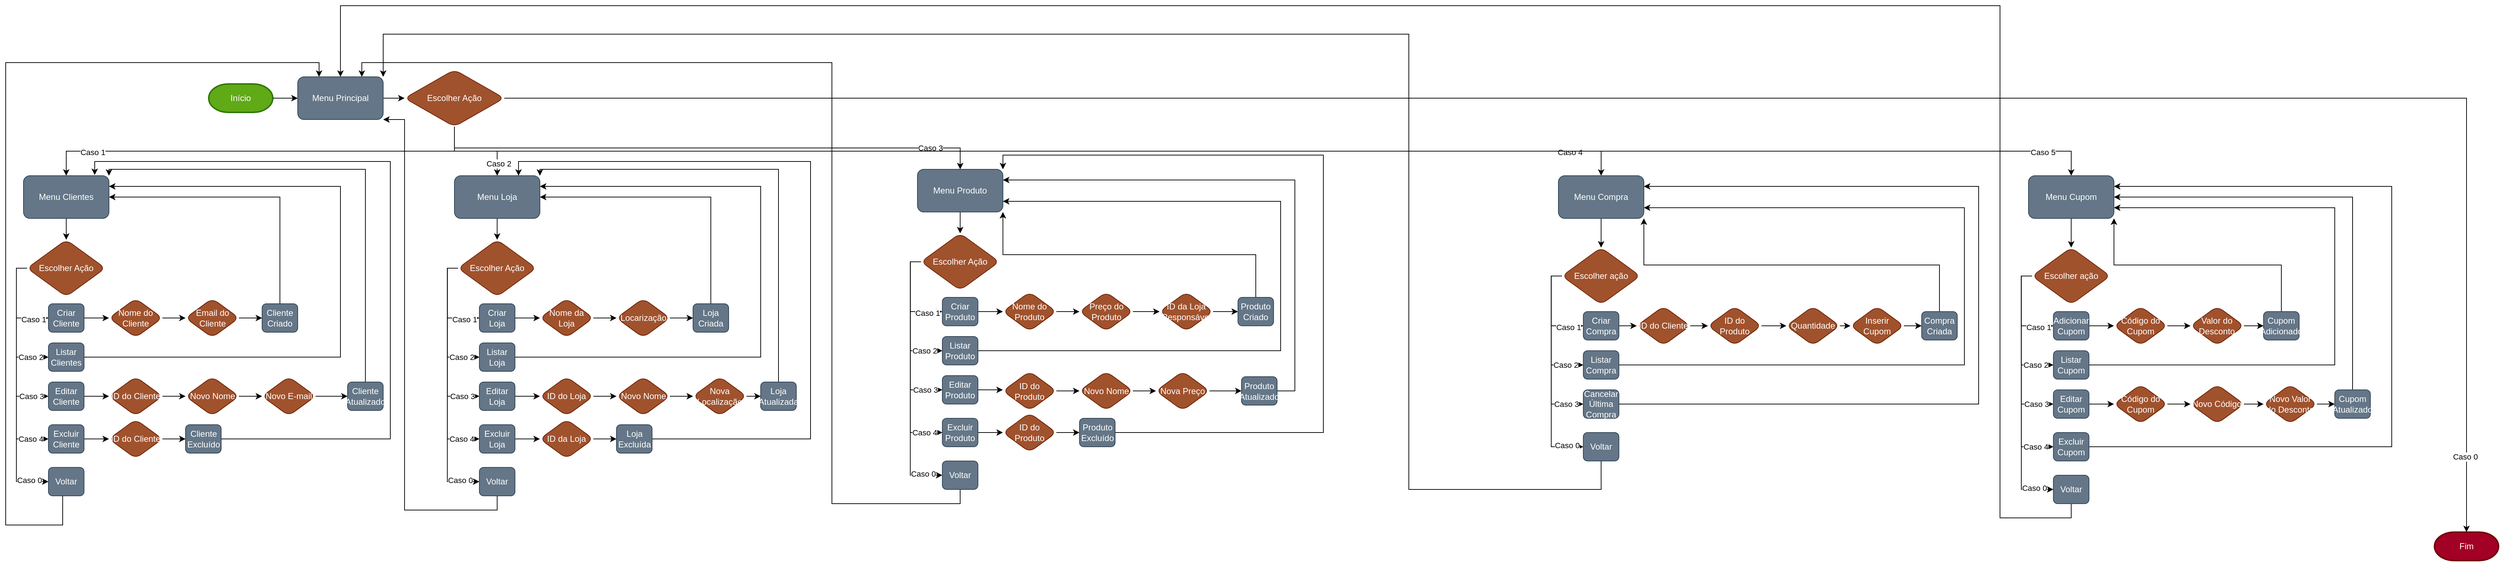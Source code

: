 <mxfile version="27.0.9">
  <diagram name="Page-1" id="74e2e168-ea6b-b213-b513-2b3c1d86103e">
    <mxGraphModel dx="3169" dy="2501" grid="1" gridSize="10" guides="1" tooltips="1" connect="1" arrows="1" fold="1" page="1" pageScale="1" pageWidth="1100" pageHeight="850" background="none" math="0" shadow="0">
      <root>
        <mxCell id="0" />
        <mxCell id="1" parent="0" />
        <mxCell id="Py-2j-YTjGMafuCZrVfT-2" value="Início" style="strokeWidth=2;html=1;shape=mxgraph.flowchart.terminator;whiteSpace=wrap;fillColor=#60a917;strokeColor=#2D7600;fontColor=#ffffff;" parent="1" vertex="1">
          <mxGeometry x="295" y="-40" width="90" height="40" as="geometry" />
        </mxCell>
        <mxCell id="Py-2j-YTjGMafuCZrVfT-5" value="" style="edgeStyle=orthogonalEdgeStyle;rounded=0;orthogonalLoop=1;jettySize=auto;html=1;" parent="1" source="Py-2j-YTjGMafuCZrVfT-2" target="Py-2j-YTjGMafuCZrVfT-4" edge="1">
          <mxGeometry relative="1" as="geometry" />
        </mxCell>
        <mxCell id="Py-2j-YTjGMafuCZrVfT-3" value="Fim" style="strokeWidth=2;html=1;shape=mxgraph.flowchart.terminator;whiteSpace=wrap;fillColor=#a20025;fontColor=#ffffff;strokeColor=#6F0000;" parent="1" vertex="1">
          <mxGeometry x="3420" y="590" width="90" height="40" as="geometry" />
        </mxCell>
        <mxCell id="Py-2j-YTjGMafuCZrVfT-7" value="" style="edgeStyle=orthogonalEdgeStyle;rounded=0;orthogonalLoop=1;jettySize=auto;html=1;" parent="1" source="Py-2j-YTjGMafuCZrVfT-4" target="Py-2j-YTjGMafuCZrVfT-6" edge="1">
          <mxGeometry relative="1" as="geometry" />
        </mxCell>
        <mxCell id="Py-2j-YTjGMafuCZrVfT-4" value="Menu Principal" style="rounded=1;whiteSpace=wrap;html=1;fillColor=#647687;fontColor=#ffffff;strokeColor=#314354;" parent="1" vertex="1">
          <mxGeometry x="420" y="-50" width="120" height="60" as="geometry" />
        </mxCell>
        <mxCell id="Py-2j-YTjGMafuCZrVfT-10" style="edgeStyle=orthogonalEdgeStyle;rounded=0;orthogonalLoop=1;jettySize=auto;html=1;exitX=0.5;exitY=1;exitDx=0;exitDy=0;entryX=0.5;entryY=0;entryDx=0;entryDy=0;" parent="1" source="Py-2j-YTjGMafuCZrVfT-6" target="Py-2j-YTjGMafuCZrVfT-8" edge="1">
          <mxGeometry relative="1" as="geometry" />
        </mxCell>
        <mxCell id="Py-2j-YTjGMafuCZrVfT-12" value="Caso 1" style="edgeLabel;html=1;align=center;verticalAlign=middle;resizable=0;points=[];" parent="Py-2j-YTjGMafuCZrVfT-10" vertex="1" connectable="0">
          <mxGeometry x="0.767" y="1" relative="1" as="geometry">
            <mxPoint as="offset" />
          </mxGeometry>
        </mxCell>
        <mxCell id="XjTPYcIM_o4_2b5lmx2H-1" style="edgeStyle=orthogonalEdgeStyle;rounded=0;orthogonalLoop=1;jettySize=auto;html=1;exitX=0.5;exitY=1;exitDx=0;exitDy=0;entryX=0.5;entryY=0;entryDx=0;entryDy=0;" edge="1" parent="1" source="Py-2j-YTjGMafuCZrVfT-6" target="Py-2j-YTjGMafuCZrVfT-13">
          <mxGeometry relative="1" as="geometry" />
        </mxCell>
        <mxCell id="XjTPYcIM_o4_2b5lmx2H-2" value="Caso 2" style="edgeLabel;html=1;align=center;verticalAlign=middle;resizable=0;points=[];" vertex="1" connectable="0" parent="XjTPYcIM_o4_2b5lmx2H-1">
          <mxGeometry x="0.738" y="2" relative="1" as="geometry">
            <mxPoint as="offset" />
          </mxGeometry>
        </mxCell>
        <mxCell id="XjTPYcIM_o4_2b5lmx2H-4" style="edgeStyle=orthogonalEdgeStyle;rounded=0;orthogonalLoop=1;jettySize=auto;html=1;exitX=0.5;exitY=1;exitDx=0;exitDy=0;entryX=0.5;entryY=0;entryDx=0;entryDy=0;" edge="1" parent="1" source="Py-2j-YTjGMafuCZrVfT-6" target="XjTPYcIM_o4_2b5lmx2H-3">
          <mxGeometry relative="1" as="geometry" />
        </mxCell>
        <mxCell id="XjTPYcIM_o4_2b5lmx2H-5" value="Caso 3" style="edgeLabel;html=1;align=center;verticalAlign=middle;resizable=0;points=[];" vertex="1" connectable="0" parent="XjTPYcIM_o4_2b5lmx2H-4">
          <mxGeometry x="0.812" relative="1" as="geometry">
            <mxPoint as="offset" />
          </mxGeometry>
        </mxCell>
        <mxCell id="XjTPYcIM_o4_2b5lmx2H-7" style="edgeStyle=orthogonalEdgeStyle;rounded=0;orthogonalLoop=1;jettySize=auto;html=1;exitX=0.5;exitY=1;exitDx=0;exitDy=0;entryX=0.5;entryY=0;entryDx=0;entryDy=0;" edge="1" parent="1" source="Py-2j-YTjGMafuCZrVfT-6" target="XjTPYcIM_o4_2b5lmx2H-6">
          <mxGeometry relative="1" as="geometry" />
        </mxCell>
        <mxCell id="XjTPYcIM_o4_2b5lmx2H-8" value="Caso 4" style="edgeLabel;html=1;align=center;verticalAlign=middle;resizable=0;points=[];" vertex="1" connectable="0" parent="XjTPYcIM_o4_2b5lmx2H-7">
          <mxGeometry x="0.906" y="-1" relative="1" as="geometry">
            <mxPoint as="offset" />
          </mxGeometry>
        </mxCell>
        <mxCell id="XjTPYcIM_o4_2b5lmx2H-10" style="edgeStyle=orthogonalEdgeStyle;rounded=0;orthogonalLoop=1;jettySize=auto;html=1;exitX=0.5;exitY=1;exitDx=0;exitDy=0;entryX=0.5;entryY=0;entryDx=0;entryDy=0;" edge="1" parent="1" source="Py-2j-YTjGMafuCZrVfT-6" target="XjTPYcIM_o4_2b5lmx2H-9">
          <mxGeometry relative="1" as="geometry" />
        </mxCell>
        <mxCell id="XjTPYcIM_o4_2b5lmx2H-11" value="Caso 5" style="edgeLabel;html=1;align=center;verticalAlign=middle;resizable=0;points=[];" vertex="1" connectable="0" parent="XjTPYcIM_o4_2b5lmx2H-10">
          <mxGeometry x="0.936" y="-1" relative="1" as="geometry">
            <mxPoint as="offset" />
          </mxGeometry>
        </mxCell>
        <mxCell id="XjTPYcIM_o4_2b5lmx2H-12" style="edgeStyle=orthogonalEdgeStyle;rounded=0;orthogonalLoop=1;jettySize=auto;html=1;exitX=1;exitY=0.5;exitDx=0;exitDy=0;entryX=0.5;entryY=0;entryDx=0;entryDy=0;entryPerimeter=0;" edge="1" parent="1" source="Py-2j-YTjGMafuCZrVfT-6" target="Py-2j-YTjGMafuCZrVfT-3">
          <mxGeometry relative="1" as="geometry">
            <mxPoint x="1260" y="410" as="targetPoint" />
          </mxGeometry>
        </mxCell>
        <mxCell id="XjTPYcIM_o4_2b5lmx2H-13" value="Caso 0" style="edgeLabel;html=1;align=center;verticalAlign=middle;resizable=0;points=[];" vertex="1" connectable="0" parent="XjTPYcIM_o4_2b5lmx2H-12">
          <mxGeometry x="0.937" y="-2" relative="1" as="geometry">
            <mxPoint as="offset" />
          </mxGeometry>
        </mxCell>
        <mxCell id="Py-2j-YTjGMafuCZrVfT-6" value="Escolher Ação" style="rhombus;whiteSpace=wrap;html=1;rounded=1;fillColor=#a0522d;fontColor=#ffffff;strokeColor=#6D1F00;" parent="1" vertex="1">
          <mxGeometry x="570" y="-60" width="140" height="80" as="geometry" />
        </mxCell>
        <mxCell id="Py-2j-YTjGMafuCZrVfT-15" value="" style="edgeStyle=orthogonalEdgeStyle;rounded=0;orthogonalLoop=1;jettySize=auto;html=1;" parent="1" source="Py-2j-YTjGMafuCZrVfT-8" target="Py-2j-YTjGMafuCZrVfT-14" edge="1">
          <mxGeometry relative="1" as="geometry" />
        </mxCell>
        <mxCell id="Py-2j-YTjGMafuCZrVfT-8" value="Menu Clientes" style="whiteSpace=wrap;html=1;rounded=1;fillColor=#647687;fontColor=#ffffff;strokeColor=#314354;" parent="1" vertex="1">
          <mxGeometry x="35.0" y="89" width="120" height="60" as="geometry" />
        </mxCell>
        <mxCell id="XjTPYcIM_o4_2b5lmx2H-84" style="edgeStyle=orthogonalEdgeStyle;rounded=0;orthogonalLoop=1;jettySize=auto;html=1;" edge="1" parent="1" source="Py-2j-YTjGMafuCZrVfT-13" target="XjTPYcIM_o4_2b5lmx2H-71">
          <mxGeometry relative="1" as="geometry" />
        </mxCell>
        <mxCell id="Py-2j-YTjGMafuCZrVfT-13" value="Menu Loja" style="whiteSpace=wrap;html=1;rounded=1;fillColor=#647687;fontColor=#ffffff;strokeColor=#314354;" parent="1" vertex="1">
          <mxGeometry x="640.03" y="89" width="120" height="60" as="geometry" />
        </mxCell>
        <mxCell id="XjTPYcIM_o4_2b5lmx2H-21" style="edgeStyle=orthogonalEdgeStyle;rounded=0;orthogonalLoop=1;jettySize=auto;html=1;exitX=0;exitY=0.5;exitDx=0;exitDy=0;entryX=0;entryY=0.5;entryDx=0;entryDy=0;" edge="1" parent="1" source="Py-2j-YTjGMafuCZrVfT-14" target="XjTPYcIM_o4_2b5lmx2H-15">
          <mxGeometry relative="1" as="geometry">
            <Array as="points">
              <mxPoint x="25.0" y="219" />
              <mxPoint x="25.0" y="289" />
            </Array>
          </mxGeometry>
        </mxCell>
        <mxCell id="XjTPYcIM_o4_2b5lmx2H-29" value="Caso 1" style="edgeLabel;html=1;align=center;verticalAlign=middle;resizable=0;points=[];" vertex="1" connectable="0" parent="XjTPYcIM_o4_2b5lmx2H-21">
          <mxGeometry x="0.689" y="-2" relative="1" as="geometry">
            <mxPoint x="-1" as="offset" />
          </mxGeometry>
        </mxCell>
        <mxCell id="XjTPYcIM_o4_2b5lmx2H-23" style="edgeStyle=orthogonalEdgeStyle;rounded=0;orthogonalLoop=1;jettySize=auto;html=1;exitX=0;exitY=0.5;exitDx=0;exitDy=0;entryX=0;entryY=0.5;entryDx=0;entryDy=0;" edge="1" parent="1" source="Py-2j-YTjGMafuCZrVfT-14" target="Py-2j-YTjGMafuCZrVfT-17">
          <mxGeometry relative="1" as="geometry">
            <Array as="points">
              <mxPoint x="25.0" y="219" />
              <mxPoint x="25.0" y="399" />
            </Array>
          </mxGeometry>
        </mxCell>
        <mxCell id="XjTPYcIM_o4_2b5lmx2H-35" value="Caso 3" style="edgeLabel;html=1;align=center;verticalAlign=middle;resizable=0;points=[];" vertex="1" connectable="0" parent="XjTPYcIM_o4_2b5lmx2H-23">
          <mxGeometry x="0.795" relative="1" as="geometry">
            <mxPoint as="offset" />
          </mxGeometry>
        </mxCell>
        <mxCell id="XjTPYcIM_o4_2b5lmx2H-24" style="edgeStyle=orthogonalEdgeStyle;rounded=0;orthogonalLoop=1;jettySize=auto;html=1;exitX=0;exitY=0.5;exitDx=0;exitDy=0;entryX=0;entryY=0.5;entryDx=0;entryDy=0;" edge="1" parent="1" source="Py-2j-YTjGMafuCZrVfT-14" target="XjTPYcIM_o4_2b5lmx2H-17">
          <mxGeometry relative="1" as="geometry">
            <Array as="points">
              <mxPoint x="25.0" y="219" />
              <mxPoint x="25.0" y="459" />
            </Array>
          </mxGeometry>
        </mxCell>
        <mxCell id="XjTPYcIM_o4_2b5lmx2H-36" value="Caso 4" style="edgeLabel;html=1;align=center;verticalAlign=middle;resizable=0;points=[];" vertex="1" connectable="0" parent="XjTPYcIM_o4_2b5lmx2H-24">
          <mxGeometry x="0.832" relative="1" as="geometry">
            <mxPoint as="offset" />
          </mxGeometry>
        </mxCell>
        <mxCell id="XjTPYcIM_o4_2b5lmx2H-26" style="edgeStyle=orthogonalEdgeStyle;rounded=0;orthogonalLoop=1;jettySize=auto;html=1;exitX=0;exitY=0.5;exitDx=0;exitDy=0;entryX=0;entryY=0.5;entryDx=0;entryDy=0;" edge="1" parent="1" source="Py-2j-YTjGMafuCZrVfT-14" target="XjTPYcIM_o4_2b5lmx2H-25">
          <mxGeometry relative="1" as="geometry">
            <Array as="points">
              <mxPoint x="25.0" y="219" />
              <mxPoint x="25.0" y="519" />
            </Array>
          </mxGeometry>
        </mxCell>
        <mxCell id="XjTPYcIM_o4_2b5lmx2H-37" value="Caso 0" style="edgeLabel;html=1;align=center;verticalAlign=middle;resizable=0;points=[];" vertex="1" connectable="0" parent="XjTPYcIM_o4_2b5lmx2H-26">
          <mxGeometry x="0.848" y="2" relative="1" as="geometry">
            <mxPoint as="offset" />
          </mxGeometry>
        </mxCell>
        <mxCell id="XjTPYcIM_o4_2b5lmx2H-38" style="edgeStyle=orthogonalEdgeStyle;rounded=0;orthogonalLoop=1;jettySize=auto;html=1;exitX=0;exitY=0.5;exitDx=0;exitDy=0;entryX=0;entryY=0.5;entryDx=0;entryDy=0;" edge="1" parent="1" source="Py-2j-YTjGMafuCZrVfT-14" target="XjTPYcIM_o4_2b5lmx2H-18">
          <mxGeometry relative="1" as="geometry">
            <Array as="points">
              <mxPoint x="25.0" y="219" />
              <mxPoint x="25.0" y="344" />
            </Array>
          </mxGeometry>
        </mxCell>
        <mxCell id="XjTPYcIM_o4_2b5lmx2H-39" value="Caso 2" style="edgeLabel;html=1;align=center;verticalAlign=middle;resizable=0;points=[];" vertex="1" connectable="0" parent="XjTPYcIM_o4_2b5lmx2H-38">
          <mxGeometry x="0.725" relative="1" as="geometry">
            <mxPoint as="offset" />
          </mxGeometry>
        </mxCell>
        <mxCell id="Py-2j-YTjGMafuCZrVfT-14" value="Escolher Ação" style="rhombus;whiteSpace=wrap;html=1;rounded=1;fillColor=#a0522d;fontColor=#ffffff;strokeColor=#6D1F00;" parent="1" vertex="1">
          <mxGeometry x="40.0" y="179" width="110" height="80" as="geometry" />
        </mxCell>
        <mxCell id="XjTPYcIM_o4_2b5lmx2H-207" style="edgeStyle=orthogonalEdgeStyle;rounded=0;orthogonalLoop=1;jettySize=auto;html=1;exitX=1;exitY=0.5;exitDx=0;exitDy=0;entryX=0;entryY=0.5;entryDx=0;entryDy=0;" edge="1" parent="1" source="Py-2j-YTjGMafuCZrVfT-17" target="XjTPYcIM_o4_2b5lmx2H-200">
          <mxGeometry relative="1" as="geometry" />
        </mxCell>
        <mxCell id="Py-2j-YTjGMafuCZrVfT-17" value="Editar Cliente" style="whiteSpace=wrap;html=1;rounded=1;fillColor=#647687;fontColor=#ffffff;strokeColor=#314354;" parent="1" vertex="1">
          <mxGeometry x="70.0" y="379" width="50" height="40" as="geometry" />
        </mxCell>
        <mxCell id="XjTPYcIM_o4_2b5lmx2H-111" style="edgeStyle=orthogonalEdgeStyle;rounded=0;orthogonalLoop=1;jettySize=auto;html=1;exitX=0.5;exitY=1;exitDx=0;exitDy=0;entryX=0.5;entryY=0;entryDx=0;entryDy=0;" edge="1" parent="1" source="XjTPYcIM_o4_2b5lmx2H-3" target="XjTPYcIM_o4_2b5lmx2H-99">
          <mxGeometry relative="1" as="geometry" />
        </mxCell>
        <mxCell id="XjTPYcIM_o4_2b5lmx2H-3" value="Menu Produto" style="whiteSpace=wrap;html=1;rounded=1;fillColor=#647687;fontColor=#ffffff;strokeColor=#314354;" vertex="1" parent="1">
          <mxGeometry x="1290.1" y="80" width="120" height="60" as="geometry" />
        </mxCell>
        <mxCell id="XjTPYcIM_o4_2b5lmx2H-137" style="edgeStyle=orthogonalEdgeStyle;rounded=0;orthogonalLoop=1;jettySize=auto;html=1;entryX=0.5;entryY=0;entryDx=0;entryDy=0;" edge="1" parent="1" source="XjTPYcIM_o4_2b5lmx2H-6" target="XjTPYcIM_o4_2b5lmx2H-125">
          <mxGeometry relative="1" as="geometry" />
        </mxCell>
        <mxCell id="XjTPYcIM_o4_2b5lmx2H-6" value="Menu Compra" style="whiteSpace=wrap;html=1;rounded=1;fillColor=#647687;fontColor=#ffffff;strokeColor=#314354;" vertex="1" parent="1">
          <mxGeometry x="2190" y="89" width="120" height="60" as="geometry" />
        </mxCell>
        <mxCell id="XjTPYcIM_o4_2b5lmx2H-191" style="edgeStyle=orthogonalEdgeStyle;rounded=0;orthogonalLoop=1;jettySize=auto;html=1;entryX=0.5;entryY=0;entryDx=0;entryDy=0;" edge="1" parent="1" source="XjTPYcIM_o4_2b5lmx2H-9" target="XjTPYcIM_o4_2b5lmx2H-177">
          <mxGeometry relative="1" as="geometry" />
        </mxCell>
        <mxCell id="XjTPYcIM_o4_2b5lmx2H-9" value="Menu Cupom" style="whiteSpace=wrap;html=1;rounded=1;fillColor=#647687;fontColor=#ffffff;strokeColor=#314354;" vertex="1" parent="1">
          <mxGeometry x="2850" y="89" width="120" height="60" as="geometry" />
        </mxCell>
        <mxCell id="XjTPYcIM_o4_2b5lmx2H-49" value="" style="edgeStyle=orthogonalEdgeStyle;rounded=0;orthogonalLoop=1;jettySize=auto;html=1;" edge="1" parent="1" source="XjTPYcIM_o4_2b5lmx2H-15" target="XjTPYcIM_o4_2b5lmx2H-48">
          <mxGeometry relative="1" as="geometry">
            <mxPoint x="150.0" y="289.0" as="targetPoint" />
          </mxGeometry>
        </mxCell>
        <mxCell id="XjTPYcIM_o4_2b5lmx2H-15" value="Criar Cliente" style="whiteSpace=wrap;html=1;rounded=1;fillColor=#647687;fontColor=#ffffff;strokeColor=#314354;" vertex="1" parent="1">
          <mxGeometry x="70.0" y="269" width="50" height="40" as="geometry" />
        </mxCell>
        <mxCell id="XjTPYcIM_o4_2b5lmx2H-218" style="edgeStyle=orthogonalEdgeStyle;rounded=0;orthogonalLoop=1;jettySize=auto;html=1;entryX=0;entryY=0.5;entryDx=0;entryDy=0;" edge="1" parent="1" source="XjTPYcIM_o4_2b5lmx2H-17" target="XjTPYcIM_o4_2b5lmx2H-217">
          <mxGeometry relative="1" as="geometry" />
        </mxCell>
        <mxCell id="XjTPYcIM_o4_2b5lmx2H-17" value="Excluir Cliente" style="whiteSpace=wrap;html=1;rounded=1;fillColor=#647687;fontColor=#ffffff;strokeColor=#314354;" vertex="1" parent="1">
          <mxGeometry x="70.0" y="439" width="50" height="40" as="geometry" />
        </mxCell>
        <mxCell id="XjTPYcIM_o4_2b5lmx2H-284" style="edgeStyle=orthogonalEdgeStyle;rounded=0;orthogonalLoop=1;jettySize=auto;html=1;exitX=1;exitY=0.5;exitDx=0;exitDy=0;entryX=1;entryY=0.25;entryDx=0;entryDy=0;" edge="1" parent="1" source="XjTPYcIM_o4_2b5lmx2H-18" target="Py-2j-YTjGMafuCZrVfT-8">
          <mxGeometry relative="1" as="geometry">
            <Array as="points">
              <mxPoint x="480" y="344" />
              <mxPoint x="480" y="104" />
            </Array>
          </mxGeometry>
        </mxCell>
        <mxCell id="XjTPYcIM_o4_2b5lmx2H-18" value="Listar Clientes" style="whiteSpace=wrap;html=1;rounded=1;fillColor=#647687;fontColor=#ffffff;strokeColor=#314354;" vertex="1" parent="1">
          <mxGeometry x="70.0" y="324" width="50" height="40" as="geometry" />
        </mxCell>
        <mxCell id="XjTPYcIM_o4_2b5lmx2H-60" style="edgeStyle=orthogonalEdgeStyle;rounded=0;orthogonalLoop=1;jettySize=auto;html=1;entryX=0.25;entryY=0;entryDx=0;entryDy=0;" edge="1" parent="1" source="XjTPYcIM_o4_2b5lmx2H-25" target="Py-2j-YTjGMafuCZrVfT-4">
          <mxGeometry relative="1" as="geometry">
            <Array as="points">
              <mxPoint x="90" y="580" />
              <mxPoint x="10" y="580" />
              <mxPoint x="10" y="-70" />
              <mxPoint x="450" y="-70" />
            </Array>
          </mxGeometry>
        </mxCell>
        <mxCell id="XjTPYcIM_o4_2b5lmx2H-25" value="Voltar" style="whiteSpace=wrap;html=1;rounded=1;fillColor=#647687;fontColor=#ffffff;strokeColor=#314354;" vertex="1" parent="1">
          <mxGeometry x="70.0" y="499" width="50" height="40" as="geometry" />
        </mxCell>
        <mxCell id="XjTPYcIM_o4_2b5lmx2H-54" value="" style="edgeStyle=orthogonalEdgeStyle;rounded=0;orthogonalLoop=1;jettySize=auto;html=1;" edge="1" parent="1" source="XjTPYcIM_o4_2b5lmx2H-48" target="XjTPYcIM_o4_2b5lmx2H-53">
          <mxGeometry relative="1" as="geometry" />
        </mxCell>
        <mxCell id="XjTPYcIM_o4_2b5lmx2H-48" value="Nome do Cliente" style="rhombus;whiteSpace=wrap;html=1;rounded=1;fillColor=#a0522d;fontColor=#ffffff;strokeColor=#6D1F00;" vertex="1" parent="1">
          <mxGeometry x="155" y="261.5" width="75" height="55" as="geometry" />
        </mxCell>
        <mxCell id="XjTPYcIM_o4_2b5lmx2H-58" value="" style="edgeStyle=orthogonalEdgeStyle;rounded=0;orthogonalLoop=1;jettySize=auto;html=1;" edge="1" parent="1" source="XjTPYcIM_o4_2b5lmx2H-53" target="XjTPYcIM_o4_2b5lmx2H-57">
          <mxGeometry relative="1" as="geometry" />
        </mxCell>
        <mxCell id="XjTPYcIM_o4_2b5lmx2H-53" value="Email do Cliente" style="rhombus;whiteSpace=wrap;html=1;rounded=1;fillColor=#a0522d;fontColor=#ffffff;strokeColor=#6D1F00;" vertex="1" parent="1">
          <mxGeometry x="262.5" y="261.5" width="75" height="55" as="geometry" />
        </mxCell>
        <mxCell id="XjTPYcIM_o4_2b5lmx2H-195" style="edgeStyle=orthogonalEdgeStyle;rounded=0;orthogonalLoop=1;jettySize=auto;html=1;entryX=1;entryY=0.5;entryDx=0;entryDy=0;" edge="1" parent="1" source="XjTPYcIM_o4_2b5lmx2H-57" target="Py-2j-YTjGMafuCZrVfT-8">
          <mxGeometry relative="1" as="geometry">
            <Array as="points">
              <mxPoint x="395" y="119" />
            </Array>
          </mxGeometry>
        </mxCell>
        <mxCell id="XjTPYcIM_o4_2b5lmx2H-57" value="Cliente Criado" style="whiteSpace=wrap;html=1;rounded=1;fillColor=#647687;fontColor=#ffffff;strokeColor=#314354;" vertex="1" parent="1">
          <mxGeometry x="370" y="269" width="50" height="40" as="geometry" />
        </mxCell>
        <mxCell id="XjTPYcIM_o4_2b5lmx2H-61" style="edgeStyle=orthogonalEdgeStyle;rounded=0;orthogonalLoop=1;jettySize=auto;html=1;exitX=0;exitY=0.5;exitDx=0;exitDy=0;entryX=0;entryY=0.5;entryDx=0;entryDy=0;" edge="1" parent="1" source="XjTPYcIM_o4_2b5lmx2H-71" target="XjTPYcIM_o4_2b5lmx2H-74">
          <mxGeometry relative="1" as="geometry">
            <Array as="points">
              <mxPoint x="630.03" y="219" />
              <mxPoint x="630.03" y="289" />
            </Array>
          </mxGeometry>
        </mxCell>
        <mxCell id="XjTPYcIM_o4_2b5lmx2H-62" value="Caso 1" style="edgeLabel;html=1;align=center;verticalAlign=middle;resizable=0;points=[];" vertex="1" connectable="0" parent="XjTPYcIM_o4_2b5lmx2H-61">
          <mxGeometry x="0.689" y="-2" relative="1" as="geometry">
            <mxPoint x="-1" as="offset" />
          </mxGeometry>
        </mxCell>
        <mxCell id="XjTPYcIM_o4_2b5lmx2H-63" style="edgeStyle=orthogonalEdgeStyle;rounded=0;orthogonalLoop=1;jettySize=auto;html=1;exitX=0;exitY=0.5;exitDx=0;exitDy=0;entryX=0;entryY=0.5;entryDx=0;entryDy=0;" edge="1" parent="1" source="XjTPYcIM_o4_2b5lmx2H-71" target="XjTPYcIM_o4_2b5lmx2H-72">
          <mxGeometry relative="1" as="geometry">
            <Array as="points">
              <mxPoint x="630.03" y="219" />
              <mxPoint x="630.03" y="399" />
            </Array>
          </mxGeometry>
        </mxCell>
        <mxCell id="XjTPYcIM_o4_2b5lmx2H-64" value="Caso 3" style="edgeLabel;html=1;align=center;verticalAlign=middle;resizable=0;points=[];" vertex="1" connectable="0" parent="XjTPYcIM_o4_2b5lmx2H-63">
          <mxGeometry x="0.795" relative="1" as="geometry">
            <mxPoint as="offset" />
          </mxGeometry>
        </mxCell>
        <mxCell id="XjTPYcIM_o4_2b5lmx2H-65" style="edgeStyle=orthogonalEdgeStyle;rounded=0;orthogonalLoop=1;jettySize=auto;html=1;exitX=0;exitY=0.5;exitDx=0;exitDy=0;entryX=0;entryY=0.5;entryDx=0;entryDy=0;" edge="1" parent="1" source="XjTPYcIM_o4_2b5lmx2H-71" target="XjTPYcIM_o4_2b5lmx2H-75">
          <mxGeometry relative="1" as="geometry">
            <Array as="points">
              <mxPoint x="630.03" y="219" />
              <mxPoint x="630.03" y="459" />
            </Array>
          </mxGeometry>
        </mxCell>
        <mxCell id="XjTPYcIM_o4_2b5lmx2H-66" value="Caso 4" style="edgeLabel;html=1;align=center;verticalAlign=middle;resizable=0;points=[];" vertex="1" connectable="0" parent="XjTPYcIM_o4_2b5lmx2H-65">
          <mxGeometry x="0.832" relative="1" as="geometry">
            <mxPoint as="offset" />
          </mxGeometry>
        </mxCell>
        <mxCell id="XjTPYcIM_o4_2b5lmx2H-67" style="edgeStyle=orthogonalEdgeStyle;rounded=0;orthogonalLoop=1;jettySize=auto;html=1;exitX=0;exitY=0.5;exitDx=0;exitDy=0;entryX=0;entryY=0.5;entryDx=0;entryDy=0;" edge="1" parent="1" source="XjTPYcIM_o4_2b5lmx2H-71" target="XjTPYcIM_o4_2b5lmx2H-77">
          <mxGeometry relative="1" as="geometry">
            <Array as="points">
              <mxPoint x="630.03" y="219" />
              <mxPoint x="630.03" y="519" />
            </Array>
          </mxGeometry>
        </mxCell>
        <mxCell id="XjTPYcIM_o4_2b5lmx2H-68" value="Caso 0" style="edgeLabel;html=1;align=center;verticalAlign=middle;resizable=0;points=[];" vertex="1" connectable="0" parent="XjTPYcIM_o4_2b5lmx2H-67">
          <mxGeometry x="0.848" y="2" relative="1" as="geometry">
            <mxPoint as="offset" />
          </mxGeometry>
        </mxCell>
        <mxCell id="XjTPYcIM_o4_2b5lmx2H-69" style="edgeStyle=orthogonalEdgeStyle;rounded=0;orthogonalLoop=1;jettySize=auto;html=1;exitX=0;exitY=0.5;exitDx=0;exitDy=0;entryX=0;entryY=0.5;entryDx=0;entryDy=0;" edge="1" parent="1" source="XjTPYcIM_o4_2b5lmx2H-71" target="XjTPYcIM_o4_2b5lmx2H-76">
          <mxGeometry relative="1" as="geometry">
            <Array as="points">
              <mxPoint x="630.03" y="219" />
              <mxPoint x="630.03" y="344" />
            </Array>
          </mxGeometry>
        </mxCell>
        <mxCell id="XjTPYcIM_o4_2b5lmx2H-70" value="Caso 2" style="edgeLabel;html=1;align=center;verticalAlign=middle;resizable=0;points=[];" vertex="1" connectable="0" parent="XjTPYcIM_o4_2b5lmx2H-69">
          <mxGeometry x="0.725" relative="1" as="geometry">
            <mxPoint as="offset" />
          </mxGeometry>
        </mxCell>
        <mxCell id="XjTPYcIM_o4_2b5lmx2H-71" value="Escolher Ação" style="rhombus;whiteSpace=wrap;html=1;rounded=1;fillColor=#a0522d;fontColor=#ffffff;strokeColor=#6D1F00;" vertex="1" parent="1">
          <mxGeometry x="645.03" y="179" width="110" height="80" as="geometry" />
        </mxCell>
        <mxCell id="XjTPYcIM_o4_2b5lmx2H-233" style="edgeStyle=orthogonalEdgeStyle;rounded=0;orthogonalLoop=1;jettySize=auto;html=1;entryX=0;entryY=0.5;entryDx=0;entryDy=0;" edge="1" parent="1" source="XjTPYcIM_o4_2b5lmx2H-72" target="XjTPYcIM_o4_2b5lmx2H-224">
          <mxGeometry relative="1" as="geometry" />
        </mxCell>
        <mxCell id="XjTPYcIM_o4_2b5lmx2H-72" value="Editar Loja" style="whiteSpace=wrap;html=1;rounded=1;fillColor=#647687;fontColor=#ffffff;strokeColor=#314354;" vertex="1" parent="1">
          <mxGeometry x="675.03" y="379" width="50" height="40" as="geometry" />
        </mxCell>
        <mxCell id="XjTPYcIM_o4_2b5lmx2H-73" value="" style="edgeStyle=orthogonalEdgeStyle;rounded=0;orthogonalLoop=1;jettySize=auto;html=1;" edge="1" parent="1" source="XjTPYcIM_o4_2b5lmx2H-74" target="XjTPYcIM_o4_2b5lmx2H-79">
          <mxGeometry relative="1" as="geometry">
            <mxPoint x="755.03" y="289.0" as="targetPoint" />
          </mxGeometry>
        </mxCell>
        <mxCell id="XjTPYcIM_o4_2b5lmx2H-74" value="Criar Loja" style="whiteSpace=wrap;html=1;rounded=1;fillColor=#647687;fontColor=#ffffff;strokeColor=#314354;" vertex="1" parent="1">
          <mxGeometry x="675.03" y="269" width="50" height="40" as="geometry" />
        </mxCell>
        <mxCell id="XjTPYcIM_o4_2b5lmx2H-234" style="edgeStyle=orthogonalEdgeStyle;rounded=0;orthogonalLoop=1;jettySize=auto;html=1;entryX=0;entryY=0.5;entryDx=0;entryDy=0;" edge="1" parent="1" source="XjTPYcIM_o4_2b5lmx2H-75" target="XjTPYcIM_o4_2b5lmx2H-231">
          <mxGeometry relative="1" as="geometry" />
        </mxCell>
        <mxCell id="XjTPYcIM_o4_2b5lmx2H-75" value="Excluir Loja" style="whiteSpace=wrap;html=1;rounded=1;fillColor=#647687;fontColor=#ffffff;strokeColor=#314354;" vertex="1" parent="1">
          <mxGeometry x="675.03" y="439" width="50" height="40" as="geometry" />
        </mxCell>
        <mxCell id="XjTPYcIM_o4_2b5lmx2H-285" style="edgeStyle=orthogonalEdgeStyle;rounded=0;orthogonalLoop=1;jettySize=auto;html=1;exitX=1;exitY=0.5;exitDx=0;exitDy=0;entryX=1;entryY=0.25;entryDx=0;entryDy=0;" edge="1" parent="1" source="XjTPYcIM_o4_2b5lmx2H-76" target="Py-2j-YTjGMafuCZrVfT-13">
          <mxGeometry relative="1" as="geometry">
            <Array as="points">
              <mxPoint x="1070" y="344" />
              <mxPoint x="1070" y="104" />
            </Array>
          </mxGeometry>
        </mxCell>
        <mxCell id="XjTPYcIM_o4_2b5lmx2H-76" value="Listar Loja" style="whiteSpace=wrap;html=1;rounded=1;fillColor=#647687;fontColor=#ffffff;strokeColor=#314354;" vertex="1" parent="1">
          <mxGeometry x="675.03" y="324" width="50" height="40" as="geometry" />
        </mxCell>
        <mxCell id="XjTPYcIM_o4_2b5lmx2H-277" style="edgeStyle=orthogonalEdgeStyle;rounded=0;orthogonalLoop=1;jettySize=auto;html=1;exitX=0.5;exitY=1;exitDx=0;exitDy=0;entryX=1;entryY=1;entryDx=0;entryDy=0;" edge="1" parent="1" source="XjTPYcIM_o4_2b5lmx2H-77" target="Py-2j-YTjGMafuCZrVfT-4">
          <mxGeometry relative="1" as="geometry">
            <Array as="points">
              <mxPoint x="700" y="559" />
              <mxPoint x="570" y="559" />
              <mxPoint x="570" y="10" />
            </Array>
          </mxGeometry>
        </mxCell>
        <mxCell id="XjTPYcIM_o4_2b5lmx2H-77" value="Voltar" style="whiteSpace=wrap;html=1;rounded=1;fillColor=#647687;fontColor=#ffffff;strokeColor=#314354;" vertex="1" parent="1">
          <mxGeometry x="675.03" y="499" width="50" height="40" as="geometry" />
        </mxCell>
        <mxCell id="XjTPYcIM_o4_2b5lmx2H-78" value="" style="edgeStyle=orthogonalEdgeStyle;rounded=0;orthogonalLoop=1;jettySize=auto;html=1;" edge="1" parent="1" source="XjTPYcIM_o4_2b5lmx2H-79" target="XjTPYcIM_o4_2b5lmx2H-81">
          <mxGeometry relative="1" as="geometry" />
        </mxCell>
        <mxCell id="XjTPYcIM_o4_2b5lmx2H-79" value="Nome da Loja" style="rhombus;whiteSpace=wrap;html=1;rounded=1;fillColor=#a0522d;fontColor=#ffffff;strokeColor=#6D1F00;" vertex="1" parent="1">
          <mxGeometry x="760.03" y="261.5" width="75" height="55" as="geometry" />
        </mxCell>
        <mxCell id="XjTPYcIM_o4_2b5lmx2H-80" value="" style="edgeStyle=orthogonalEdgeStyle;rounded=0;orthogonalLoop=1;jettySize=auto;html=1;" edge="1" parent="1" source="XjTPYcIM_o4_2b5lmx2H-81" target="XjTPYcIM_o4_2b5lmx2H-82">
          <mxGeometry relative="1" as="geometry" />
        </mxCell>
        <mxCell id="XjTPYcIM_o4_2b5lmx2H-81" value="Locarização" style="rhombus;whiteSpace=wrap;html=1;rounded=1;fillColor=#a0522d;fontColor=#ffffff;strokeColor=#6D1F00;" vertex="1" parent="1">
          <mxGeometry x="867.53" y="261.5" width="75" height="55" as="geometry" />
        </mxCell>
        <mxCell id="XjTPYcIM_o4_2b5lmx2H-194" style="edgeStyle=orthogonalEdgeStyle;rounded=0;orthogonalLoop=1;jettySize=auto;html=1;entryX=1;entryY=0.5;entryDx=0;entryDy=0;" edge="1" parent="1" source="XjTPYcIM_o4_2b5lmx2H-82" target="Py-2j-YTjGMafuCZrVfT-13">
          <mxGeometry relative="1" as="geometry">
            <Array as="points">
              <mxPoint x="1000.08" y="119" />
            </Array>
          </mxGeometry>
        </mxCell>
        <mxCell id="XjTPYcIM_o4_2b5lmx2H-82" value="Loja Criada" style="whiteSpace=wrap;html=1;rounded=1;fillColor=#647687;fontColor=#ffffff;strokeColor=#314354;" vertex="1" parent="1">
          <mxGeometry x="975.03" y="269" width="50" height="40" as="geometry" />
        </mxCell>
        <mxCell id="XjTPYcIM_o4_2b5lmx2H-89" style="edgeStyle=orthogonalEdgeStyle;rounded=0;orthogonalLoop=1;jettySize=auto;html=1;exitX=0;exitY=0.5;exitDx=0;exitDy=0;entryX=0;entryY=0.5;entryDx=0;entryDy=0;" edge="1" parent="1" source="XjTPYcIM_o4_2b5lmx2H-99" target="XjTPYcIM_o4_2b5lmx2H-102">
          <mxGeometry relative="1" as="geometry">
            <Array as="points">
              <mxPoint x="1280.05" y="210" />
              <mxPoint x="1280.05" y="280" />
            </Array>
          </mxGeometry>
        </mxCell>
        <mxCell id="XjTPYcIM_o4_2b5lmx2H-90" value="Caso 1" style="edgeLabel;html=1;align=center;verticalAlign=middle;resizable=0;points=[];" vertex="1" connectable="0" parent="XjTPYcIM_o4_2b5lmx2H-89">
          <mxGeometry x="0.689" y="-2" relative="1" as="geometry">
            <mxPoint x="-1" as="offset" />
          </mxGeometry>
        </mxCell>
        <mxCell id="XjTPYcIM_o4_2b5lmx2H-91" style="edgeStyle=orthogonalEdgeStyle;rounded=0;orthogonalLoop=1;jettySize=auto;html=1;exitX=0;exitY=0.5;exitDx=0;exitDy=0;entryX=0;entryY=0.5;entryDx=0;entryDy=0;" edge="1" parent="1" source="XjTPYcIM_o4_2b5lmx2H-99" target="XjTPYcIM_o4_2b5lmx2H-100">
          <mxGeometry relative="1" as="geometry">
            <Array as="points">
              <mxPoint x="1280.05" y="210" />
              <mxPoint x="1280.05" y="390" />
            </Array>
          </mxGeometry>
        </mxCell>
        <mxCell id="XjTPYcIM_o4_2b5lmx2H-92" value="Caso 3" style="edgeLabel;html=1;align=center;verticalAlign=middle;resizable=0;points=[];" vertex="1" connectable="0" parent="XjTPYcIM_o4_2b5lmx2H-91">
          <mxGeometry x="0.795" relative="1" as="geometry">
            <mxPoint as="offset" />
          </mxGeometry>
        </mxCell>
        <mxCell id="XjTPYcIM_o4_2b5lmx2H-93" style="edgeStyle=orthogonalEdgeStyle;rounded=0;orthogonalLoop=1;jettySize=auto;html=1;exitX=0;exitY=0.5;exitDx=0;exitDy=0;entryX=0;entryY=0.5;entryDx=0;entryDy=0;" edge="1" parent="1" source="XjTPYcIM_o4_2b5lmx2H-99" target="XjTPYcIM_o4_2b5lmx2H-103">
          <mxGeometry relative="1" as="geometry">
            <Array as="points">
              <mxPoint x="1280.05" y="210" />
              <mxPoint x="1280.05" y="450" />
            </Array>
          </mxGeometry>
        </mxCell>
        <mxCell id="XjTPYcIM_o4_2b5lmx2H-94" value="Caso 4" style="edgeLabel;html=1;align=center;verticalAlign=middle;resizable=0;points=[];" vertex="1" connectable="0" parent="XjTPYcIM_o4_2b5lmx2H-93">
          <mxGeometry x="0.832" relative="1" as="geometry">
            <mxPoint as="offset" />
          </mxGeometry>
        </mxCell>
        <mxCell id="XjTPYcIM_o4_2b5lmx2H-95" style="edgeStyle=orthogonalEdgeStyle;rounded=0;orthogonalLoop=1;jettySize=auto;html=1;exitX=0;exitY=0.5;exitDx=0;exitDy=0;entryX=0;entryY=0.5;entryDx=0;entryDy=0;" edge="1" parent="1" source="XjTPYcIM_o4_2b5lmx2H-99" target="XjTPYcIM_o4_2b5lmx2H-105">
          <mxGeometry relative="1" as="geometry">
            <Array as="points">
              <mxPoint x="1280.05" y="210" />
              <mxPoint x="1280.05" y="510" />
            </Array>
          </mxGeometry>
        </mxCell>
        <mxCell id="XjTPYcIM_o4_2b5lmx2H-96" value="Caso 0" style="edgeLabel;html=1;align=center;verticalAlign=middle;resizable=0;points=[];" vertex="1" connectable="0" parent="XjTPYcIM_o4_2b5lmx2H-95">
          <mxGeometry x="0.848" y="2" relative="1" as="geometry">
            <mxPoint as="offset" />
          </mxGeometry>
        </mxCell>
        <mxCell id="XjTPYcIM_o4_2b5lmx2H-97" style="edgeStyle=orthogonalEdgeStyle;rounded=0;orthogonalLoop=1;jettySize=auto;html=1;exitX=0;exitY=0.5;exitDx=0;exitDy=0;entryX=0;entryY=0.5;entryDx=0;entryDy=0;" edge="1" parent="1" source="XjTPYcIM_o4_2b5lmx2H-99" target="XjTPYcIM_o4_2b5lmx2H-104">
          <mxGeometry relative="1" as="geometry">
            <Array as="points">
              <mxPoint x="1280.05" y="210" />
              <mxPoint x="1280.05" y="335" />
            </Array>
          </mxGeometry>
        </mxCell>
        <mxCell id="XjTPYcIM_o4_2b5lmx2H-98" value="Caso 2" style="edgeLabel;html=1;align=center;verticalAlign=middle;resizable=0;points=[];" vertex="1" connectable="0" parent="XjTPYcIM_o4_2b5lmx2H-97">
          <mxGeometry x="0.725" relative="1" as="geometry">
            <mxPoint as="offset" />
          </mxGeometry>
        </mxCell>
        <mxCell id="XjTPYcIM_o4_2b5lmx2H-99" value="Escolher Ação" style="rhombus;whiteSpace=wrap;html=1;rounded=1;fillColor=#a0522d;fontColor=#ffffff;strokeColor=#6D1F00;" vertex="1" parent="1">
          <mxGeometry x="1295.05" y="170" width="110" height="80" as="geometry" />
        </mxCell>
        <mxCell id="XjTPYcIM_o4_2b5lmx2H-257" style="edgeStyle=orthogonalEdgeStyle;rounded=0;orthogonalLoop=1;jettySize=auto;html=1;exitX=1;exitY=0.5;exitDx=0;exitDy=0;" edge="1" parent="1" source="XjTPYcIM_o4_2b5lmx2H-100">
          <mxGeometry relative="1" as="geometry">
            <mxPoint x="1410" y="390.333" as="targetPoint" />
          </mxGeometry>
        </mxCell>
        <mxCell id="XjTPYcIM_o4_2b5lmx2H-100" value="Editar Produto" style="whiteSpace=wrap;html=1;rounded=1;fillColor=#647687;fontColor=#ffffff;strokeColor=#314354;" vertex="1" parent="1">
          <mxGeometry x="1325.05" y="370" width="50" height="40" as="geometry" />
        </mxCell>
        <mxCell id="XjTPYcIM_o4_2b5lmx2H-101" value="" style="edgeStyle=orthogonalEdgeStyle;rounded=0;orthogonalLoop=1;jettySize=auto;html=1;" edge="1" parent="1" source="XjTPYcIM_o4_2b5lmx2H-102" target="XjTPYcIM_o4_2b5lmx2H-107">
          <mxGeometry relative="1" as="geometry">
            <mxPoint x="1405.05" y="280.0" as="targetPoint" />
          </mxGeometry>
        </mxCell>
        <mxCell id="XjTPYcIM_o4_2b5lmx2H-102" value="Criar Produto" style="whiteSpace=wrap;html=1;rounded=1;fillColor=#647687;fontColor=#ffffff;strokeColor=#314354;" vertex="1" parent="1">
          <mxGeometry x="1325.05" y="260" width="50" height="40" as="geometry" />
        </mxCell>
        <mxCell id="XjTPYcIM_o4_2b5lmx2H-258" style="edgeStyle=orthogonalEdgeStyle;rounded=0;orthogonalLoop=1;jettySize=auto;html=1;entryX=0;entryY=0.5;entryDx=0;entryDy=0;" edge="1" parent="1" source="XjTPYcIM_o4_2b5lmx2H-103" target="XjTPYcIM_o4_2b5lmx2H-243">
          <mxGeometry relative="1" as="geometry" />
        </mxCell>
        <mxCell id="XjTPYcIM_o4_2b5lmx2H-103" value="Excluir Produto" style="whiteSpace=wrap;html=1;rounded=1;fillColor=#647687;fontColor=#ffffff;strokeColor=#314354;" vertex="1" parent="1">
          <mxGeometry x="1325.05" y="430" width="50" height="40" as="geometry" />
        </mxCell>
        <mxCell id="XjTPYcIM_o4_2b5lmx2H-289" style="edgeStyle=orthogonalEdgeStyle;rounded=0;orthogonalLoop=1;jettySize=auto;html=1;exitX=1;exitY=0.5;exitDx=0;exitDy=0;entryX=1;entryY=0.75;entryDx=0;entryDy=0;" edge="1" parent="1" source="XjTPYcIM_o4_2b5lmx2H-104" target="XjTPYcIM_o4_2b5lmx2H-3">
          <mxGeometry relative="1" as="geometry">
            <Array as="points">
              <mxPoint x="1800" y="335" />
              <mxPoint x="1800" y="125" />
            </Array>
          </mxGeometry>
        </mxCell>
        <mxCell id="XjTPYcIM_o4_2b5lmx2H-104" value="Listar Produto" style="whiteSpace=wrap;html=1;rounded=1;fillColor=#647687;fontColor=#ffffff;strokeColor=#314354;" vertex="1" parent="1">
          <mxGeometry x="1325.05" y="315" width="50" height="40" as="geometry" />
        </mxCell>
        <mxCell id="XjTPYcIM_o4_2b5lmx2H-278" style="edgeStyle=orthogonalEdgeStyle;rounded=0;orthogonalLoop=1;jettySize=auto;html=1;exitX=0.5;exitY=1;exitDx=0;exitDy=0;entryX=0.75;entryY=0;entryDx=0;entryDy=0;" edge="1" parent="1" source="XjTPYcIM_o4_2b5lmx2H-105" target="Py-2j-YTjGMafuCZrVfT-4">
          <mxGeometry relative="1" as="geometry">
            <Array as="points">
              <mxPoint x="1350" y="550" />
              <mxPoint x="1170" y="550" />
              <mxPoint x="1170" y="-70" />
              <mxPoint x="510" y="-70" />
            </Array>
          </mxGeometry>
        </mxCell>
        <mxCell id="XjTPYcIM_o4_2b5lmx2H-105" value="Voltar" style="whiteSpace=wrap;html=1;rounded=1;fillColor=#647687;fontColor=#ffffff;strokeColor=#314354;" vertex="1" parent="1">
          <mxGeometry x="1325.05" y="490" width="50" height="40" as="geometry" />
        </mxCell>
        <mxCell id="XjTPYcIM_o4_2b5lmx2H-106" value="" style="edgeStyle=orthogonalEdgeStyle;rounded=0;orthogonalLoop=1;jettySize=auto;html=1;" edge="1" parent="1" source="XjTPYcIM_o4_2b5lmx2H-107" target="XjTPYcIM_o4_2b5lmx2H-109">
          <mxGeometry relative="1" as="geometry" />
        </mxCell>
        <mxCell id="XjTPYcIM_o4_2b5lmx2H-107" value="Nome do Produto" style="rhombus;whiteSpace=wrap;html=1;rounded=1;fillColor=#a0522d;fontColor=#ffffff;strokeColor=#6D1F00;" vertex="1" parent="1">
          <mxGeometry x="1410.05" y="252.5" width="75" height="55" as="geometry" />
        </mxCell>
        <mxCell id="XjTPYcIM_o4_2b5lmx2H-113" style="edgeStyle=orthogonalEdgeStyle;rounded=0;orthogonalLoop=1;jettySize=auto;html=1;entryX=0;entryY=0.5;entryDx=0;entryDy=0;" edge="1" parent="1" source="XjTPYcIM_o4_2b5lmx2H-109" target="XjTPYcIM_o4_2b5lmx2H-112">
          <mxGeometry relative="1" as="geometry" />
        </mxCell>
        <mxCell id="XjTPYcIM_o4_2b5lmx2H-109" value="Preço do Produto" style="rhombus;whiteSpace=wrap;html=1;rounded=1;fillColor=#a0522d;fontColor=#ffffff;strokeColor=#6D1F00;" vertex="1" parent="1">
          <mxGeometry x="1517.55" y="252.5" width="75" height="55" as="geometry" />
        </mxCell>
        <mxCell id="XjTPYcIM_o4_2b5lmx2H-141" style="edgeStyle=orthogonalEdgeStyle;rounded=0;orthogonalLoop=1;jettySize=auto;html=1;entryX=0;entryY=0.5;entryDx=0;entryDy=0;" edge="1" parent="1" source="XjTPYcIM_o4_2b5lmx2H-112" target="XjTPYcIM_o4_2b5lmx2H-140">
          <mxGeometry relative="1" as="geometry" />
        </mxCell>
        <mxCell id="XjTPYcIM_o4_2b5lmx2H-112" value="ID da Loja Responsável" style="rhombus;whiteSpace=wrap;html=1;rounded=1;fillColor=#a0522d;fontColor=#ffffff;strokeColor=#6D1F00;" vertex="1" parent="1">
          <mxGeometry x="1630.1" y="252.5" width="75" height="55" as="geometry" />
        </mxCell>
        <mxCell id="XjTPYcIM_o4_2b5lmx2H-115" style="edgeStyle=orthogonalEdgeStyle;rounded=0;orthogonalLoop=1;jettySize=auto;html=1;exitX=0;exitY=0.5;exitDx=0;exitDy=0;entryX=0;entryY=0.5;entryDx=0;entryDy=0;" edge="1" parent="1" source="XjTPYcIM_o4_2b5lmx2H-125" target="XjTPYcIM_o4_2b5lmx2H-128">
          <mxGeometry relative="1" as="geometry">
            <Array as="points">
              <mxPoint x="2179.95" y="230" />
              <mxPoint x="2179.95" y="300" />
            </Array>
          </mxGeometry>
        </mxCell>
        <mxCell id="XjTPYcIM_o4_2b5lmx2H-116" value="Caso 1" style="edgeLabel;html=1;align=center;verticalAlign=middle;resizable=0;points=[];" vertex="1" connectable="0" parent="XjTPYcIM_o4_2b5lmx2H-115">
          <mxGeometry x="0.689" y="-2" relative="1" as="geometry">
            <mxPoint x="-1" as="offset" />
          </mxGeometry>
        </mxCell>
        <mxCell id="XjTPYcIM_o4_2b5lmx2H-119" style="edgeStyle=orthogonalEdgeStyle;rounded=0;orthogonalLoop=1;jettySize=auto;html=1;exitX=0;exitY=0.5;exitDx=0;exitDy=0;entryX=0;entryY=0.5;entryDx=0;entryDy=0;" edge="1" parent="1" source="XjTPYcIM_o4_2b5lmx2H-125" target="XjTPYcIM_o4_2b5lmx2H-129">
          <mxGeometry relative="1" as="geometry">
            <Array as="points">
              <mxPoint x="2179.95" y="230" />
              <mxPoint x="2179.95" y="410" />
            </Array>
          </mxGeometry>
        </mxCell>
        <mxCell id="XjTPYcIM_o4_2b5lmx2H-139" value="Caso 3" style="edgeLabel;html=1;align=center;verticalAlign=middle;resizable=0;points=[];" vertex="1" connectable="0" parent="XjTPYcIM_o4_2b5lmx2H-119">
          <mxGeometry x="0.796" relative="1" as="geometry">
            <mxPoint as="offset" />
          </mxGeometry>
        </mxCell>
        <mxCell id="XjTPYcIM_o4_2b5lmx2H-121" style="edgeStyle=orthogonalEdgeStyle;rounded=0;orthogonalLoop=1;jettySize=auto;html=1;exitX=0;exitY=0.5;exitDx=0;exitDy=0;entryX=0;entryY=0.5;entryDx=0;entryDy=0;" edge="1" parent="1" source="XjTPYcIM_o4_2b5lmx2H-125" target="XjTPYcIM_o4_2b5lmx2H-131">
          <mxGeometry relative="1" as="geometry">
            <Array as="points">
              <mxPoint x="2179.95" y="230" />
              <mxPoint x="2179.95" y="470" />
            </Array>
          </mxGeometry>
        </mxCell>
        <mxCell id="XjTPYcIM_o4_2b5lmx2H-122" value="Caso 0" style="edgeLabel;html=1;align=center;verticalAlign=middle;resizable=0;points=[];" vertex="1" connectable="0" parent="XjTPYcIM_o4_2b5lmx2H-121">
          <mxGeometry x="0.848" y="2" relative="1" as="geometry">
            <mxPoint as="offset" />
          </mxGeometry>
        </mxCell>
        <mxCell id="XjTPYcIM_o4_2b5lmx2H-123" style="edgeStyle=orthogonalEdgeStyle;rounded=0;orthogonalLoop=1;jettySize=auto;html=1;exitX=0;exitY=0.5;exitDx=0;exitDy=0;entryX=0;entryY=0.5;entryDx=0;entryDy=0;" edge="1" parent="1" source="XjTPYcIM_o4_2b5lmx2H-125" target="XjTPYcIM_o4_2b5lmx2H-130">
          <mxGeometry relative="1" as="geometry">
            <Array as="points">
              <mxPoint x="2179.95" y="230" />
              <mxPoint x="2179.95" y="355" />
            </Array>
          </mxGeometry>
        </mxCell>
        <mxCell id="XjTPYcIM_o4_2b5lmx2H-124" value="Caso 2" style="edgeLabel;html=1;align=center;verticalAlign=middle;resizable=0;points=[];" vertex="1" connectable="0" parent="XjTPYcIM_o4_2b5lmx2H-123">
          <mxGeometry x="0.725" relative="1" as="geometry">
            <mxPoint as="offset" />
          </mxGeometry>
        </mxCell>
        <mxCell id="XjTPYcIM_o4_2b5lmx2H-125" value="Escolher ação" style="rhombus;whiteSpace=wrap;html=1;rounded=1;fillColor=#a0522d;fontColor=#ffffff;strokeColor=#6D1F00;" vertex="1" parent="1">
          <mxGeometry x="2194.95" y="190" width="110" height="80" as="geometry" />
        </mxCell>
        <mxCell id="XjTPYcIM_o4_2b5lmx2H-127" value="" style="edgeStyle=orthogonalEdgeStyle;rounded=0;orthogonalLoop=1;jettySize=auto;html=1;" edge="1" parent="1" source="XjTPYcIM_o4_2b5lmx2H-128" target="XjTPYcIM_o4_2b5lmx2H-133">
          <mxGeometry relative="1" as="geometry">
            <mxPoint x="2304.95" y="300.0" as="targetPoint" />
          </mxGeometry>
        </mxCell>
        <mxCell id="XjTPYcIM_o4_2b5lmx2H-128" value="Criar Compra" style="whiteSpace=wrap;html=1;rounded=1;fillColor=#647687;fontColor=#ffffff;strokeColor=#314354;" vertex="1" parent="1">
          <mxGeometry x="2224.95" y="280" width="50" height="40" as="geometry" />
        </mxCell>
        <mxCell id="XjTPYcIM_o4_2b5lmx2H-296" style="edgeStyle=orthogonalEdgeStyle;rounded=0;orthogonalLoop=1;jettySize=auto;html=1;exitX=1;exitY=0.5;exitDx=0;exitDy=0;entryX=1;entryY=0.25;entryDx=0;entryDy=0;" edge="1" parent="1" source="XjTPYcIM_o4_2b5lmx2H-129" target="XjTPYcIM_o4_2b5lmx2H-6">
          <mxGeometry relative="1" as="geometry">
            <Array as="points">
              <mxPoint x="2780" y="410" />
              <mxPoint x="2780" y="104" />
            </Array>
          </mxGeometry>
        </mxCell>
        <mxCell id="XjTPYcIM_o4_2b5lmx2H-129" value="Cancelar Última Compra" style="whiteSpace=wrap;html=1;rounded=1;fillColor=#647687;fontColor=#ffffff;strokeColor=#314354;" vertex="1" parent="1">
          <mxGeometry x="2224.95" y="390" width="50" height="40" as="geometry" />
        </mxCell>
        <mxCell id="XjTPYcIM_o4_2b5lmx2H-295" style="edgeStyle=orthogonalEdgeStyle;rounded=0;orthogonalLoop=1;jettySize=auto;html=1;exitX=1;exitY=0.5;exitDx=0;exitDy=0;entryX=1;entryY=0.75;entryDx=0;entryDy=0;" edge="1" parent="1" source="XjTPYcIM_o4_2b5lmx2H-130" target="XjTPYcIM_o4_2b5lmx2H-6">
          <mxGeometry relative="1" as="geometry">
            <Array as="points">
              <mxPoint x="2760" y="355" />
              <mxPoint x="2760" y="134" />
            </Array>
          </mxGeometry>
        </mxCell>
        <mxCell id="XjTPYcIM_o4_2b5lmx2H-130" value="Listar Compra" style="whiteSpace=wrap;html=1;rounded=1;fillColor=#647687;fontColor=#ffffff;strokeColor=#314354;" vertex="1" parent="1">
          <mxGeometry x="2224.95" y="335" width="50" height="40" as="geometry" />
        </mxCell>
        <mxCell id="XjTPYcIM_o4_2b5lmx2H-279" style="edgeStyle=orthogonalEdgeStyle;rounded=0;orthogonalLoop=1;jettySize=auto;html=1;exitX=0.5;exitY=1;exitDx=0;exitDy=0;entryX=1;entryY=0;entryDx=0;entryDy=0;" edge="1" parent="1" source="XjTPYcIM_o4_2b5lmx2H-131" target="Py-2j-YTjGMafuCZrVfT-4">
          <mxGeometry relative="1" as="geometry">
            <Array as="points">
              <mxPoint x="2250" y="530" />
              <mxPoint x="1980" y="530" />
              <mxPoint x="1980" y="-110" />
              <mxPoint x="540" y="-110" />
            </Array>
          </mxGeometry>
        </mxCell>
        <mxCell id="XjTPYcIM_o4_2b5lmx2H-131" value="Voltar" style="whiteSpace=wrap;html=1;rounded=1;fillColor=#647687;fontColor=#ffffff;strokeColor=#314354;" vertex="1" parent="1">
          <mxGeometry x="2224.95" y="450" width="50" height="40" as="geometry" />
        </mxCell>
        <mxCell id="XjTPYcIM_o4_2b5lmx2H-132" value="" style="edgeStyle=orthogonalEdgeStyle;rounded=0;orthogonalLoop=1;jettySize=auto;html=1;" edge="1" parent="1" source="XjTPYcIM_o4_2b5lmx2H-133" target="XjTPYcIM_o4_2b5lmx2H-135">
          <mxGeometry relative="1" as="geometry" />
        </mxCell>
        <mxCell id="XjTPYcIM_o4_2b5lmx2H-133" value="ID do Cliente" style="rhombus;whiteSpace=wrap;html=1;rounded=1;fillColor=#a0522d;fontColor=#ffffff;strokeColor=#6D1F00;" vertex="1" parent="1">
          <mxGeometry x="2300" y="272.5" width="75" height="55" as="geometry" />
        </mxCell>
        <mxCell id="XjTPYcIM_o4_2b5lmx2H-134" style="edgeStyle=orthogonalEdgeStyle;rounded=0;orthogonalLoop=1;jettySize=auto;html=1;entryX=0;entryY=0.5;entryDx=0;entryDy=0;" edge="1" parent="1" source="XjTPYcIM_o4_2b5lmx2H-135" target="XjTPYcIM_o4_2b5lmx2H-136">
          <mxGeometry relative="1" as="geometry" />
        </mxCell>
        <mxCell id="XjTPYcIM_o4_2b5lmx2H-135" value="ID do Produto" style="rhombus;whiteSpace=wrap;html=1;rounded=1;fillColor=#a0522d;fontColor=#ffffff;strokeColor=#6D1F00;" vertex="1" parent="1">
          <mxGeometry x="2400" y="272.5" width="75" height="55" as="geometry" />
        </mxCell>
        <mxCell id="XjTPYcIM_o4_2b5lmx2H-292" style="edgeStyle=orthogonalEdgeStyle;rounded=0;orthogonalLoop=1;jettySize=auto;html=1;exitX=1;exitY=0.5;exitDx=0;exitDy=0;entryX=0;entryY=0.5;entryDx=0;entryDy=0;" edge="1" parent="1" source="XjTPYcIM_o4_2b5lmx2H-136" target="XjTPYcIM_o4_2b5lmx2H-291">
          <mxGeometry relative="1" as="geometry" />
        </mxCell>
        <mxCell id="XjTPYcIM_o4_2b5lmx2H-136" value="Quantidade" style="rhombus;whiteSpace=wrap;html=1;rounded=1;fillColor=#a0522d;fontColor=#ffffff;strokeColor=#6D1F00;" vertex="1" parent="1">
          <mxGeometry x="2510" y="272.5" width="75" height="55" as="geometry" />
        </mxCell>
        <mxCell id="XjTPYcIM_o4_2b5lmx2H-290" style="edgeStyle=orthogonalEdgeStyle;rounded=0;orthogonalLoop=1;jettySize=auto;html=1;exitX=0.5;exitY=0;exitDx=0;exitDy=0;entryX=1;entryY=1;entryDx=0;entryDy=0;" edge="1" parent="1" source="XjTPYcIM_o4_2b5lmx2H-140" target="XjTPYcIM_o4_2b5lmx2H-3">
          <mxGeometry relative="1" as="geometry" />
        </mxCell>
        <mxCell id="XjTPYcIM_o4_2b5lmx2H-140" value="Produto Criado" style="whiteSpace=wrap;html=1;rounded=1;fillColor=#647687;fontColor=#ffffff;strokeColor=#314354;" vertex="1" parent="1">
          <mxGeometry x="1740.1" y="260" width="50" height="40" as="geometry" />
        </mxCell>
        <mxCell id="XjTPYcIM_o4_2b5lmx2H-294" style="edgeStyle=orthogonalEdgeStyle;rounded=0;orthogonalLoop=1;jettySize=auto;html=1;exitX=0.5;exitY=0;exitDx=0;exitDy=0;entryX=1;entryY=1;entryDx=0;entryDy=0;" edge="1" parent="1" source="XjTPYcIM_o4_2b5lmx2H-142" target="XjTPYcIM_o4_2b5lmx2H-6">
          <mxGeometry relative="1" as="geometry" />
        </mxCell>
        <mxCell id="XjTPYcIM_o4_2b5lmx2H-142" value="Compra Criada" style="whiteSpace=wrap;html=1;rounded=1;fillColor=#647687;fontColor=#ffffff;strokeColor=#314354;" vertex="1" parent="1">
          <mxGeometry x="2700" y="280" width="50" height="40" as="geometry" />
        </mxCell>
        <mxCell id="XjTPYcIM_o4_2b5lmx2H-167" style="edgeStyle=orthogonalEdgeStyle;rounded=0;orthogonalLoop=1;jettySize=auto;html=1;exitX=0;exitY=0.5;exitDx=0;exitDy=0;entryX=0;entryY=0.5;entryDx=0;entryDy=0;" edge="1" parent="1" source="XjTPYcIM_o4_2b5lmx2H-177" target="XjTPYcIM_o4_2b5lmx2H-180">
          <mxGeometry relative="1" as="geometry">
            <Array as="points">
              <mxPoint x="2839.95" y="230" />
              <mxPoint x="2839.95" y="300" />
            </Array>
          </mxGeometry>
        </mxCell>
        <mxCell id="XjTPYcIM_o4_2b5lmx2H-168" value="Caso 1" style="edgeLabel;html=1;align=center;verticalAlign=middle;resizable=0;points=[];" vertex="1" connectable="0" parent="XjTPYcIM_o4_2b5lmx2H-167">
          <mxGeometry x="0.689" y="-2" relative="1" as="geometry">
            <mxPoint x="-1" as="offset" />
          </mxGeometry>
        </mxCell>
        <mxCell id="XjTPYcIM_o4_2b5lmx2H-169" style="edgeStyle=orthogonalEdgeStyle;rounded=0;orthogonalLoop=1;jettySize=auto;html=1;exitX=0;exitY=0.5;exitDx=0;exitDy=0;entryX=0;entryY=0.5;entryDx=0;entryDy=0;" edge="1" parent="1" source="XjTPYcIM_o4_2b5lmx2H-177" target="XjTPYcIM_o4_2b5lmx2H-178">
          <mxGeometry relative="1" as="geometry">
            <Array as="points">
              <mxPoint x="2839.95" y="230" />
              <mxPoint x="2839.95" y="410" />
            </Array>
          </mxGeometry>
        </mxCell>
        <mxCell id="XjTPYcIM_o4_2b5lmx2H-170" value="Caso 3" style="edgeLabel;html=1;align=center;verticalAlign=middle;resizable=0;points=[];" vertex="1" connectable="0" parent="XjTPYcIM_o4_2b5lmx2H-169">
          <mxGeometry x="0.795" relative="1" as="geometry">
            <mxPoint as="offset" />
          </mxGeometry>
        </mxCell>
        <mxCell id="XjTPYcIM_o4_2b5lmx2H-171" style="edgeStyle=orthogonalEdgeStyle;rounded=0;orthogonalLoop=1;jettySize=auto;html=1;exitX=0;exitY=0.5;exitDx=0;exitDy=0;entryX=0;entryY=0.5;entryDx=0;entryDy=0;" edge="1" parent="1" source="XjTPYcIM_o4_2b5lmx2H-177" target="XjTPYcIM_o4_2b5lmx2H-181">
          <mxGeometry relative="1" as="geometry">
            <Array as="points">
              <mxPoint x="2839.95" y="230" />
              <mxPoint x="2839.95" y="470" />
            </Array>
          </mxGeometry>
        </mxCell>
        <mxCell id="XjTPYcIM_o4_2b5lmx2H-172" value="Caso 4" style="edgeLabel;html=1;align=center;verticalAlign=middle;resizable=0;points=[];" vertex="1" connectable="0" parent="XjTPYcIM_o4_2b5lmx2H-171">
          <mxGeometry x="0.832" relative="1" as="geometry">
            <mxPoint as="offset" />
          </mxGeometry>
        </mxCell>
        <mxCell id="XjTPYcIM_o4_2b5lmx2H-173" style="edgeStyle=orthogonalEdgeStyle;rounded=0;orthogonalLoop=1;jettySize=auto;html=1;exitX=0;exitY=0.5;exitDx=0;exitDy=0;entryX=0;entryY=0.5;entryDx=0;entryDy=0;" edge="1" parent="1" source="XjTPYcIM_o4_2b5lmx2H-177" target="XjTPYcIM_o4_2b5lmx2H-183">
          <mxGeometry relative="1" as="geometry">
            <Array as="points">
              <mxPoint x="2839.95" y="230" />
              <mxPoint x="2839.95" y="530" />
            </Array>
          </mxGeometry>
        </mxCell>
        <mxCell id="XjTPYcIM_o4_2b5lmx2H-174" value="Caso 0" style="edgeLabel;html=1;align=center;verticalAlign=middle;resizable=0;points=[];" vertex="1" connectable="0" parent="XjTPYcIM_o4_2b5lmx2H-173">
          <mxGeometry x="0.848" y="2" relative="1" as="geometry">
            <mxPoint as="offset" />
          </mxGeometry>
        </mxCell>
        <mxCell id="XjTPYcIM_o4_2b5lmx2H-175" style="edgeStyle=orthogonalEdgeStyle;rounded=0;orthogonalLoop=1;jettySize=auto;html=1;exitX=0;exitY=0.5;exitDx=0;exitDy=0;entryX=0;entryY=0.5;entryDx=0;entryDy=0;" edge="1" parent="1" source="XjTPYcIM_o4_2b5lmx2H-177" target="XjTPYcIM_o4_2b5lmx2H-182">
          <mxGeometry relative="1" as="geometry">
            <Array as="points">
              <mxPoint x="2839.95" y="230" />
              <mxPoint x="2839.95" y="355" />
            </Array>
          </mxGeometry>
        </mxCell>
        <mxCell id="XjTPYcIM_o4_2b5lmx2H-176" value="Caso 2" style="edgeLabel;html=1;align=center;verticalAlign=middle;resizable=0;points=[];" vertex="1" connectable="0" parent="XjTPYcIM_o4_2b5lmx2H-175">
          <mxGeometry x="0.725" relative="1" as="geometry">
            <mxPoint as="offset" />
          </mxGeometry>
        </mxCell>
        <mxCell id="XjTPYcIM_o4_2b5lmx2H-177" value="Escolher ação" style="rhombus;whiteSpace=wrap;html=1;rounded=1;fillColor=#a0522d;fontColor=#ffffff;strokeColor=#6D1F00;" vertex="1" parent="1">
          <mxGeometry x="2854.95" y="190" width="110" height="80" as="geometry" />
        </mxCell>
        <mxCell id="XjTPYcIM_o4_2b5lmx2H-270" style="edgeStyle=orthogonalEdgeStyle;rounded=0;orthogonalLoop=1;jettySize=auto;html=1;entryX=0;entryY=0.5;entryDx=0;entryDy=0;" edge="1" parent="1" source="XjTPYcIM_o4_2b5lmx2H-178" target="XjTPYcIM_o4_2b5lmx2H-269">
          <mxGeometry relative="1" as="geometry" />
        </mxCell>
        <mxCell id="XjTPYcIM_o4_2b5lmx2H-178" value="Editar Cupom" style="whiteSpace=wrap;html=1;rounded=1;fillColor=#647687;fontColor=#ffffff;strokeColor=#314354;" vertex="1" parent="1">
          <mxGeometry x="2884.95" y="390" width="50" height="40" as="geometry" />
        </mxCell>
        <mxCell id="XjTPYcIM_o4_2b5lmx2H-179" value="" style="edgeStyle=orthogonalEdgeStyle;rounded=0;orthogonalLoop=1;jettySize=auto;html=1;" edge="1" parent="1" source="XjTPYcIM_o4_2b5lmx2H-180" target="XjTPYcIM_o4_2b5lmx2H-185">
          <mxGeometry relative="1" as="geometry">
            <mxPoint x="2964.95" y="300.0" as="targetPoint" />
          </mxGeometry>
        </mxCell>
        <mxCell id="XjTPYcIM_o4_2b5lmx2H-180" value="Adicionar Cupom" style="whiteSpace=wrap;html=1;rounded=1;fillColor=#647687;fontColor=#ffffff;strokeColor=#314354;" vertex="1" parent="1">
          <mxGeometry x="2884.95" y="280" width="50" height="40" as="geometry" />
        </mxCell>
        <mxCell id="XjTPYcIM_o4_2b5lmx2H-301" style="edgeStyle=orthogonalEdgeStyle;rounded=0;orthogonalLoop=1;jettySize=auto;html=1;exitX=1;exitY=0.5;exitDx=0;exitDy=0;entryX=1;entryY=0.25;entryDx=0;entryDy=0;" edge="1" parent="1" source="XjTPYcIM_o4_2b5lmx2H-181" target="XjTPYcIM_o4_2b5lmx2H-9">
          <mxGeometry relative="1" as="geometry">
            <Array as="points">
              <mxPoint x="3360" y="470" />
              <mxPoint x="3360" y="104" />
            </Array>
          </mxGeometry>
        </mxCell>
        <mxCell id="XjTPYcIM_o4_2b5lmx2H-181" value="Excluir Cupom" style="whiteSpace=wrap;html=1;rounded=1;fillColor=#647687;fontColor=#ffffff;strokeColor=#314354;" vertex="1" parent="1">
          <mxGeometry x="2884.95" y="450" width="50" height="40" as="geometry" />
        </mxCell>
        <mxCell id="XjTPYcIM_o4_2b5lmx2H-300" style="edgeStyle=orthogonalEdgeStyle;rounded=0;orthogonalLoop=1;jettySize=auto;html=1;exitX=1;exitY=0.5;exitDx=0;exitDy=0;entryX=1;entryY=0.75;entryDx=0;entryDy=0;" edge="1" parent="1" source="XjTPYcIM_o4_2b5lmx2H-182" target="XjTPYcIM_o4_2b5lmx2H-9">
          <mxGeometry relative="1" as="geometry">
            <Array as="points">
              <mxPoint x="3280" y="355" />
              <mxPoint x="3280" y="134" />
            </Array>
          </mxGeometry>
        </mxCell>
        <mxCell id="XjTPYcIM_o4_2b5lmx2H-182" value="Listar Cupom" style="whiteSpace=wrap;html=1;rounded=1;fillColor=#647687;fontColor=#ffffff;strokeColor=#314354;" vertex="1" parent="1">
          <mxGeometry x="2884.95" y="335" width="50" height="40" as="geometry" />
        </mxCell>
        <mxCell id="XjTPYcIM_o4_2b5lmx2H-307" style="edgeStyle=orthogonalEdgeStyle;rounded=0;orthogonalLoop=1;jettySize=auto;html=1;exitX=0.5;exitY=1;exitDx=0;exitDy=0;entryX=0.5;entryY=0;entryDx=0;entryDy=0;" edge="1" parent="1" source="XjTPYcIM_o4_2b5lmx2H-183" target="Py-2j-YTjGMafuCZrVfT-4">
          <mxGeometry relative="1" as="geometry">
            <Array as="points">
              <mxPoint x="2910" y="570" />
              <mxPoint x="2810" y="570" />
              <mxPoint x="2810" y="-150" />
              <mxPoint x="480" y="-150" />
            </Array>
          </mxGeometry>
        </mxCell>
        <mxCell id="XjTPYcIM_o4_2b5lmx2H-183" value="Voltar" style="whiteSpace=wrap;html=1;rounded=1;fillColor=#647687;fontColor=#ffffff;strokeColor=#314354;" vertex="1" parent="1">
          <mxGeometry x="2884.95" y="510" width="50" height="40" as="geometry" />
        </mxCell>
        <mxCell id="XjTPYcIM_o4_2b5lmx2H-184" value="" style="edgeStyle=orthogonalEdgeStyle;rounded=0;orthogonalLoop=1;jettySize=auto;html=1;" edge="1" parent="1" source="XjTPYcIM_o4_2b5lmx2H-185" target="XjTPYcIM_o4_2b5lmx2H-187">
          <mxGeometry relative="1" as="geometry" />
        </mxCell>
        <mxCell id="XjTPYcIM_o4_2b5lmx2H-185" value="Código do Cupom" style="rhombus;whiteSpace=wrap;html=1;rounded=1;fillColor=#a0522d;fontColor=#ffffff;strokeColor=#6D1F00;" vertex="1" parent="1">
          <mxGeometry x="2969.95" y="272.5" width="75" height="55" as="geometry" />
        </mxCell>
        <mxCell id="XjTPYcIM_o4_2b5lmx2H-193" style="edgeStyle=orthogonalEdgeStyle;rounded=0;orthogonalLoop=1;jettySize=auto;html=1;exitX=1;exitY=0.5;exitDx=0;exitDy=0;entryX=0;entryY=0.5;entryDx=0;entryDy=0;" edge="1" parent="1" source="XjTPYcIM_o4_2b5lmx2H-187" target="XjTPYcIM_o4_2b5lmx2H-190">
          <mxGeometry relative="1" as="geometry" />
        </mxCell>
        <mxCell id="XjTPYcIM_o4_2b5lmx2H-187" value="Valor do Desconto" style="rhombus;whiteSpace=wrap;html=1;rounded=1;fillColor=#a0522d;fontColor=#ffffff;strokeColor=#6D1F00;" vertex="1" parent="1">
          <mxGeometry x="3077.45" y="272.5" width="75" height="55" as="geometry" />
        </mxCell>
        <mxCell id="XjTPYcIM_o4_2b5lmx2H-297" style="edgeStyle=orthogonalEdgeStyle;rounded=0;orthogonalLoop=1;jettySize=auto;html=1;exitX=0.5;exitY=0;exitDx=0;exitDy=0;entryX=1;entryY=1;entryDx=0;entryDy=0;" edge="1" parent="1" source="XjTPYcIM_o4_2b5lmx2H-190" target="XjTPYcIM_o4_2b5lmx2H-9">
          <mxGeometry relative="1" as="geometry" />
        </mxCell>
        <mxCell id="XjTPYcIM_o4_2b5lmx2H-190" value="Cupom Adicionado" style="whiteSpace=wrap;html=1;rounded=1;fillColor=#647687;fontColor=#ffffff;strokeColor=#314354;" vertex="1" parent="1">
          <mxGeometry x="3180" y="280" width="50" height="40" as="geometry" />
        </mxCell>
        <mxCell id="XjTPYcIM_o4_2b5lmx2H-209" style="edgeStyle=orthogonalEdgeStyle;rounded=0;orthogonalLoop=1;jettySize=auto;html=1;entryX=0;entryY=0.5;entryDx=0;entryDy=0;" edge="1" parent="1" source="XjTPYcIM_o4_2b5lmx2H-200" target="XjTPYcIM_o4_2b5lmx2H-208">
          <mxGeometry relative="1" as="geometry" />
        </mxCell>
        <mxCell id="XjTPYcIM_o4_2b5lmx2H-200" value="ID do Cliente" style="rhombus;whiteSpace=wrap;html=1;rounded=1;fillColor=#a0522d;fontColor=#ffffff;strokeColor=#6D1F00;" vertex="1" parent="1">
          <mxGeometry x="155" y="371.5" width="75" height="55" as="geometry" />
        </mxCell>
        <mxCell id="XjTPYcIM_o4_2b5lmx2H-211" style="edgeStyle=orthogonalEdgeStyle;rounded=0;orthogonalLoop=1;jettySize=auto;html=1;exitX=1;exitY=0.5;exitDx=0;exitDy=0;entryX=0;entryY=0.5;entryDx=0;entryDy=0;" edge="1" parent="1" source="XjTPYcIM_o4_2b5lmx2H-208" target="XjTPYcIM_o4_2b5lmx2H-210">
          <mxGeometry relative="1" as="geometry" />
        </mxCell>
        <mxCell id="XjTPYcIM_o4_2b5lmx2H-208" value="Novo Nome" style="rhombus;whiteSpace=wrap;html=1;rounded=1;fillColor=#a0522d;fontColor=#ffffff;strokeColor=#6D1F00;" vertex="1" parent="1">
          <mxGeometry x="262.5" y="371.5" width="75" height="55" as="geometry" />
        </mxCell>
        <mxCell id="XjTPYcIM_o4_2b5lmx2H-215" style="edgeStyle=orthogonalEdgeStyle;rounded=0;orthogonalLoop=1;jettySize=auto;html=1;entryX=0;entryY=0.5;entryDx=0;entryDy=0;" edge="1" parent="1" source="XjTPYcIM_o4_2b5lmx2H-210" target="XjTPYcIM_o4_2b5lmx2H-214">
          <mxGeometry relative="1" as="geometry" />
        </mxCell>
        <mxCell id="XjTPYcIM_o4_2b5lmx2H-210" value="Novo E-mail" style="rhombus;whiteSpace=wrap;html=1;rounded=1;fillColor=#a0522d;fontColor=#ffffff;strokeColor=#6D1F00;" vertex="1" parent="1">
          <mxGeometry x="370" y="371.5" width="75" height="55" as="geometry" />
        </mxCell>
        <mxCell id="XjTPYcIM_o4_2b5lmx2H-304" style="edgeStyle=orthogonalEdgeStyle;rounded=0;orthogonalLoop=1;jettySize=auto;html=1;exitX=0.5;exitY=0;exitDx=0;exitDy=0;entryX=1;entryY=0;entryDx=0;entryDy=0;" edge="1" parent="1" source="XjTPYcIM_o4_2b5lmx2H-214" target="Py-2j-YTjGMafuCZrVfT-8">
          <mxGeometry relative="1" as="geometry">
            <Array as="points">
              <mxPoint x="515" y="80" />
              <mxPoint x="155" y="80" />
            </Array>
          </mxGeometry>
        </mxCell>
        <mxCell id="XjTPYcIM_o4_2b5lmx2H-214" value="Cliente Atualizado" style="whiteSpace=wrap;html=1;rounded=1;fillColor=#647687;fontColor=#ffffff;strokeColor=#314354;" vertex="1" parent="1">
          <mxGeometry x="490" y="379" width="50" height="40" as="geometry" />
        </mxCell>
        <mxCell id="XjTPYcIM_o4_2b5lmx2H-220" style="edgeStyle=orthogonalEdgeStyle;rounded=0;orthogonalLoop=1;jettySize=auto;html=1;entryX=0;entryY=0.5;entryDx=0;entryDy=0;" edge="1" parent="1" source="XjTPYcIM_o4_2b5lmx2H-217" target="XjTPYcIM_o4_2b5lmx2H-219">
          <mxGeometry relative="1" as="geometry" />
        </mxCell>
        <mxCell id="XjTPYcIM_o4_2b5lmx2H-217" value="ID do Cliente" style="rhombus;whiteSpace=wrap;html=1;rounded=1;fillColor=#a0522d;fontColor=#ffffff;strokeColor=#6D1F00;" vertex="1" parent="1">
          <mxGeometry x="155" y="431.5" width="75" height="55" as="geometry" />
        </mxCell>
        <mxCell id="XjTPYcIM_o4_2b5lmx2H-219" value="Cliente Excluído" style="whiteSpace=wrap;html=1;rounded=1;fillColor=#647687;fontColor=#ffffff;strokeColor=#314354;" vertex="1" parent="1">
          <mxGeometry x="262.5" y="439" width="50" height="40" as="geometry" />
        </mxCell>
        <mxCell id="XjTPYcIM_o4_2b5lmx2H-223" style="edgeStyle=orthogonalEdgeStyle;rounded=0;orthogonalLoop=1;jettySize=auto;html=1;entryX=0;entryY=0.5;entryDx=0;entryDy=0;" edge="1" parent="1" source="XjTPYcIM_o4_2b5lmx2H-224" target="XjTPYcIM_o4_2b5lmx2H-226">
          <mxGeometry relative="1" as="geometry" />
        </mxCell>
        <mxCell id="XjTPYcIM_o4_2b5lmx2H-224" value="ID do Loja" style="rhombus;whiteSpace=wrap;html=1;rounded=1;fillColor=#a0522d;fontColor=#ffffff;strokeColor=#6D1F00;" vertex="1" parent="1">
          <mxGeometry x="760.03" y="371.5" width="75" height="55" as="geometry" />
        </mxCell>
        <mxCell id="XjTPYcIM_o4_2b5lmx2H-225" style="edgeStyle=orthogonalEdgeStyle;rounded=0;orthogonalLoop=1;jettySize=auto;html=1;exitX=1;exitY=0.5;exitDx=0;exitDy=0;entryX=0;entryY=0.5;entryDx=0;entryDy=0;" edge="1" parent="1" source="XjTPYcIM_o4_2b5lmx2H-226" target="XjTPYcIM_o4_2b5lmx2H-228">
          <mxGeometry relative="1" as="geometry" />
        </mxCell>
        <mxCell id="XjTPYcIM_o4_2b5lmx2H-226" value="Novo Nome" style="rhombus;whiteSpace=wrap;html=1;rounded=1;fillColor=#a0522d;fontColor=#ffffff;strokeColor=#6D1F00;" vertex="1" parent="1">
          <mxGeometry x="867.53" y="371.5" width="75" height="55" as="geometry" />
        </mxCell>
        <mxCell id="XjTPYcIM_o4_2b5lmx2H-227" style="edgeStyle=orthogonalEdgeStyle;rounded=0;orthogonalLoop=1;jettySize=auto;html=1;entryX=0;entryY=0.5;entryDx=0;entryDy=0;" edge="1" parent="1" source="XjTPYcIM_o4_2b5lmx2H-228" target="XjTPYcIM_o4_2b5lmx2H-229">
          <mxGeometry relative="1" as="geometry" />
        </mxCell>
        <mxCell id="XjTPYcIM_o4_2b5lmx2H-228" value="Nova Localização" style="rhombus;whiteSpace=wrap;html=1;rounded=1;fillColor=#a0522d;fontColor=#ffffff;strokeColor=#6D1F00;" vertex="1" parent="1">
          <mxGeometry x="975.03" y="371.5" width="75" height="55" as="geometry" />
        </mxCell>
        <mxCell id="XjTPYcIM_o4_2b5lmx2H-302" style="edgeStyle=orthogonalEdgeStyle;rounded=0;orthogonalLoop=1;jettySize=auto;html=1;exitX=0.5;exitY=0;exitDx=0;exitDy=0;entryX=1;entryY=0;entryDx=0;entryDy=0;" edge="1" parent="1" source="XjTPYcIM_o4_2b5lmx2H-229" target="Py-2j-YTjGMafuCZrVfT-13">
          <mxGeometry relative="1" as="geometry">
            <Array as="points">
              <mxPoint x="1095" y="80" />
              <mxPoint x="760" y="80" />
            </Array>
          </mxGeometry>
        </mxCell>
        <mxCell id="XjTPYcIM_o4_2b5lmx2H-229" value="Loja Atualizada" style="whiteSpace=wrap;html=1;rounded=1;fillColor=#647687;fontColor=#ffffff;strokeColor=#314354;" vertex="1" parent="1">
          <mxGeometry x="1070" y="379" width="50" height="40" as="geometry" />
        </mxCell>
        <mxCell id="XjTPYcIM_o4_2b5lmx2H-230" style="edgeStyle=orthogonalEdgeStyle;rounded=0;orthogonalLoop=1;jettySize=auto;html=1;entryX=0;entryY=0.5;entryDx=0;entryDy=0;" edge="1" parent="1" source="XjTPYcIM_o4_2b5lmx2H-231" target="XjTPYcIM_o4_2b5lmx2H-232">
          <mxGeometry relative="1" as="geometry" />
        </mxCell>
        <mxCell id="XjTPYcIM_o4_2b5lmx2H-231" value="ID da Loja" style="rhombus;whiteSpace=wrap;html=1;rounded=1;fillColor=#a0522d;fontColor=#ffffff;strokeColor=#6D1F00;" vertex="1" parent="1">
          <mxGeometry x="760.03" y="431.5" width="75" height="55" as="geometry" />
        </mxCell>
        <mxCell id="XjTPYcIM_o4_2b5lmx2H-303" style="edgeStyle=orthogonalEdgeStyle;rounded=0;orthogonalLoop=1;jettySize=auto;html=1;exitX=1;exitY=0.5;exitDx=0;exitDy=0;entryX=0.75;entryY=0;entryDx=0;entryDy=0;" edge="1" parent="1" source="XjTPYcIM_o4_2b5lmx2H-232" target="Py-2j-YTjGMafuCZrVfT-13">
          <mxGeometry relative="1" as="geometry">
            <Array as="points">
              <mxPoint x="1140" y="459" />
              <mxPoint x="1140" y="69" />
              <mxPoint x="730" y="69" />
            </Array>
          </mxGeometry>
        </mxCell>
        <mxCell id="XjTPYcIM_o4_2b5lmx2H-232" value="Loja Excluída" style="whiteSpace=wrap;html=1;rounded=1;fillColor=#647687;fontColor=#ffffff;strokeColor=#314354;" vertex="1" parent="1">
          <mxGeometry x="867.53" y="439" width="50" height="40" as="geometry" />
        </mxCell>
        <mxCell id="XjTPYcIM_o4_2b5lmx2H-235" style="edgeStyle=orthogonalEdgeStyle;rounded=0;orthogonalLoop=1;jettySize=auto;html=1;entryX=0;entryY=0.5;entryDx=0;entryDy=0;" edge="1" parent="1" source="XjTPYcIM_o4_2b5lmx2H-236" target="XjTPYcIM_o4_2b5lmx2H-238">
          <mxGeometry relative="1" as="geometry" />
        </mxCell>
        <mxCell id="XjTPYcIM_o4_2b5lmx2H-236" value="ID do Produto" style="rhombus;whiteSpace=wrap;html=1;rounded=1;fillColor=#a0522d;fontColor=#ffffff;strokeColor=#6D1F00;" vertex="1" parent="1">
          <mxGeometry x="1410.1" y="364" width="75" height="55" as="geometry" />
        </mxCell>
        <mxCell id="XjTPYcIM_o4_2b5lmx2H-237" style="edgeStyle=orthogonalEdgeStyle;rounded=0;orthogonalLoop=1;jettySize=auto;html=1;exitX=1;exitY=0.5;exitDx=0;exitDy=0;entryX=0;entryY=0.5;entryDx=0;entryDy=0;" edge="1" parent="1" source="XjTPYcIM_o4_2b5lmx2H-238" target="XjTPYcIM_o4_2b5lmx2H-240">
          <mxGeometry relative="1" as="geometry" />
        </mxCell>
        <mxCell id="XjTPYcIM_o4_2b5lmx2H-238" value="Novo Nome" style="rhombus;whiteSpace=wrap;html=1;rounded=1;fillColor=#a0522d;fontColor=#ffffff;strokeColor=#6D1F00;" vertex="1" parent="1">
          <mxGeometry x="1517.55" y="364" width="75" height="55" as="geometry" />
        </mxCell>
        <mxCell id="XjTPYcIM_o4_2b5lmx2H-239" style="edgeStyle=orthogonalEdgeStyle;rounded=0;orthogonalLoop=1;jettySize=auto;html=1;entryX=0;entryY=0.5;entryDx=0;entryDy=0;" edge="1" parent="1" source="XjTPYcIM_o4_2b5lmx2H-240" target="XjTPYcIM_o4_2b5lmx2H-241">
          <mxGeometry relative="1" as="geometry" />
        </mxCell>
        <mxCell id="XjTPYcIM_o4_2b5lmx2H-240" value="Nova Preço" style="rhombus;whiteSpace=wrap;html=1;rounded=1;fillColor=#a0522d;fontColor=#ffffff;strokeColor=#6D1F00;" vertex="1" parent="1">
          <mxGeometry x="1625.05" y="364" width="75" height="55" as="geometry" />
        </mxCell>
        <mxCell id="XjTPYcIM_o4_2b5lmx2H-287" style="edgeStyle=orthogonalEdgeStyle;rounded=0;orthogonalLoop=1;jettySize=auto;html=1;exitX=1;exitY=0.5;exitDx=0;exitDy=0;entryX=1;entryY=0.25;entryDx=0;entryDy=0;" edge="1" parent="1" source="XjTPYcIM_o4_2b5lmx2H-241" target="XjTPYcIM_o4_2b5lmx2H-3">
          <mxGeometry relative="1" as="geometry">
            <Array as="points">
              <mxPoint x="1820" y="392" />
              <mxPoint x="1820" y="95" />
            </Array>
          </mxGeometry>
        </mxCell>
        <mxCell id="XjTPYcIM_o4_2b5lmx2H-241" value="Produto Atualizado" style="whiteSpace=wrap;html=1;rounded=1;fillColor=#647687;fontColor=#ffffff;strokeColor=#314354;" vertex="1" parent="1">
          <mxGeometry x="1745.05" y="371.5" width="50" height="40" as="geometry" />
        </mxCell>
        <mxCell id="XjTPYcIM_o4_2b5lmx2H-242" style="edgeStyle=orthogonalEdgeStyle;rounded=0;orthogonalLoop=1;jettySize=auto;html=1;entryX=0;entryY=0.5;entryDx=0;entryDy=0;" edge="1" parent="1" source="XjTPYcIM_o4_2b5lmx2H-243" target="XjTPYcIM_o4_2b5lmx2H-244">
          <mxGeometry relative="1" as="geometry" />
        </mxCell>
        <mxCell id="XjTPYcIM_o4_2b5lmx2H-243" value="ID do Produto" style="rhombus;whiteSpace=wrap;html=1;rounded=1;fillColor=#a0522d;fontColor=#ffffff;strokeColor=#6D1F00;" vertex="1" parent="1">
          <mxGeometry x="1410.1" y="422.5" width="75" height="55" as="geometry" />
        </mxCell>
        <mxCell id="XjTPYcIM_o4_2b5lmx2H-288" style="edgeStyle=orthogonalEdgeStyle;rounded=0;orthogonalLoop=1;jettySize=auto;html=1;exitX=1;exitY=0.5;exitDx=0;exitDy=0;entryX=1;entryY=0;entryDx=0;entryDy=0;" edge="1" parent="1" source="XjTPYcIM_o4_2b5lmx2H-244" target="XjTPYcIM_o4_2b5lmx2H-3">
          <mxGeometry relative="1" as="geometry">
            <Array as="points">
              <mxPoint x="1860" y="450" />
              <mxPoint x="1860" y="60" />
              <mxPoint x="1410" y="60" />
            </Array>
          </mxGeometry>
        </mxCell>
        <mxCell id="XjTPYcIM_o4_2b5lmx2H-244" value="Produto Excluído" style="whiteSpace=wrap;html=1;rounded=1;fillColor=#647687;fontColor=#ffffff;strokeColor=#314354;" vertex="1" parent="1">
          <mxGeometry x="1517.6" y="430" width="50" height="40" as="geometry" />
        </mxCell>
        <mxCell id="XjTPYcIM_o4_2b5lmx2H-272" style="edgeStyle=orthogonalEdgeStyle;rounded=0;orthogonalLoop=1;jettySize=auto;html=1;entryX=0;entryY=0.5;entryDx=0;entryDy=0;" edge="1" parent="1" source="XjTPYcIM_o4_2b5lmx2H-269" target="XjTPYcIM_o4_2b5lmx2H-271">
          <mxGeometry relative="1" as="geometry" />
        </mxCell>
        <mxCell id="XjTPYcIM_o4_2b5lmx2H-269" value="Código do Cupom" style="rhombus;whiteSpace=wrap;html=1;rounded=1;fillColor=#a0522d;fontColor=#ffffff;strokeColor=#6D1F00;" vertex="1" parent="1">
          <mxGeometry x="2970" y="382.5" width="75" height="55" as="geometry" />
        </mxCell>
        <mxCell id="XjTPYcIM_o4_2b5lmx2H-274" style="edgeStyle=orthogonalEdgeStyle;rounded=0;orthogonalLoop=1;jettySize=auto;html=1;entryX=0;entryY=0.5;entryDx=0;entryDy=0;" edge="1" parent="1" source="XjTPYcIM_o4_2b5lmx2H-271" target="XjTPYcIM_o4_2b5lmx2H-273">
          <mxGeometry relative="1" as="geometry" />
        </mxCell>
        <mxCell id="XjTPYcIM_o4_2b5lmx2H-271" value="Novo Código" style="rhombus;whiteSpace=wrap;html=1;rounded=1;fillColor=#a0522d;fontColor=#ffffff;strokeColor=#6D1F00;" vertex="1" parent="1">
          <mxGeometry x="3077.45" y="382.5" width="75" height="55" as="geometry" />
        </mxCell>
        <mxCell id="XjTPYcIM_o4_2b5lmx2H-276" style="edgeStyle=orthogonalEdgeStyle;rounded=0;orthogonalLoop=1;jettySize=auto;html=1;exitX=1;exitY=0.5;exitDx=0;exitDy=0;entryX=0;entryY=0.5;entryDx=0;entryDy=0;" edge="1" parent="1" source="XjTPYcIM_o4_2b5lmx2H-273" target="XjTPYcIM_o4_2b5lmx2H-275">
          <mxGeometry relative="1" as="geometry" />
        </mxCell>
        <mxCell id="XjTPYcIM_o4_2b5lmx2H-273" value="Novo Valor do Desconto" style="rhombus;whiteSpace=wrap;html=1;rounded=1;fillColor=#a0522d;fontColor=#ffffff;strokeColor=#6D1F00;" vertex="1" parent="1">
          <mxGeometry x="3180" y="382.5" width="75" height="55" as="geometry" />
        </mxCell>
        <mxCell id="XjTPYcIM_o4_2b5lmx2H-299" style="edgeStyle=orthogonalEdgeStyle;rounded=0;orthogonalLoop=1;jettySize=auto;html=1;exitX=0.5;exitY=0;exitDx=0;exitDy=0;entryX=1;entryY=0.5;entryDx=0;entryDy=0;" edge="1" parent="1" source="XjTPYcIM_o4_2b5lmx2H-275" target="XjTPYcIM_o4_2b5lmx2H-9">
          <mxGeometry relative="1" as="geometry" />
        </mxCell>
        <mxCell id="XjTPYcIM_o4_2b5lmx2H-275" value="Cupom Atualizado" style="whiteSpace=wrap;html=1;rounded=1;fillColor=#647687;fontColor=#ffffff;strokeColor=#314354;" vertex="1" parent="1">
          <mxGeometry x="3280" y="390" width="50" height="40" as="geometry" />
        </mxCell>
        <mxCell id="XjTPYcIM_o4_2b5lmx2H-293" style="edgeStyle=orthogonalEdgeStyle;rounded=0;orthogonalLoop=1;jettySize=auto;html=1;exitX=1;exitY=0.5;exitDx=0;exitDy=0;entryX=0;entryY=0.5;entryDx=0;entryDy=0;" edge="1" parent="1" source="XjTPYcIM_o4_2b5lmx2H-291" target="XjTPYcIM_o4_2b5lmx2H-142">
          <mxGeometry relative="1" as="geometry" />
        </mxCell>
        <mxCell id="XjTPYcIM_o4_2b5lmx2H-291" value="Inserir Cupom" style="rhombus;whiteSpace=wrap;html=1;rounded=1;fillColor=#a0522d;fontColor=#ffffff;strokeColor=#6D1F00;" vertex="1" parent="1">
          <mxGeometry x="2600" y="272.5" width="75" height="55" as="geometry" />
        </mxCell>
        <mxCell id="XjTPYcIM_o4_2b5lmx2H-305" style="edgeStyle=orthogonalEdgeStyle;rounded=0;orthogonalLoop=1;jettySize=auto;html=1;exitX=1;exitY=0.5;exitDx=0;exitDy=0;entryX=0.833;entryY=-0.017;entryDx=0;entryDy=0;entryPerimeter=0;" edge="1" parent="1" source="XjTPYcIM_o4_2b5lmx2H-219" target="Py-2j-YTjGMafuCZrVfT-8">
          <mxGeometry relative="1" as="geometry">
            <Array as="points">
              <mxPoint x="550" y="459" />
              <mxPoint x="550" y="69" />
              <mxPoint x="135" y="69" />
            </Array>
          </mxGeometry>
        </mxCell>
      </root>
    </mxGraphModel>
  </diagram>
</mxfile>

